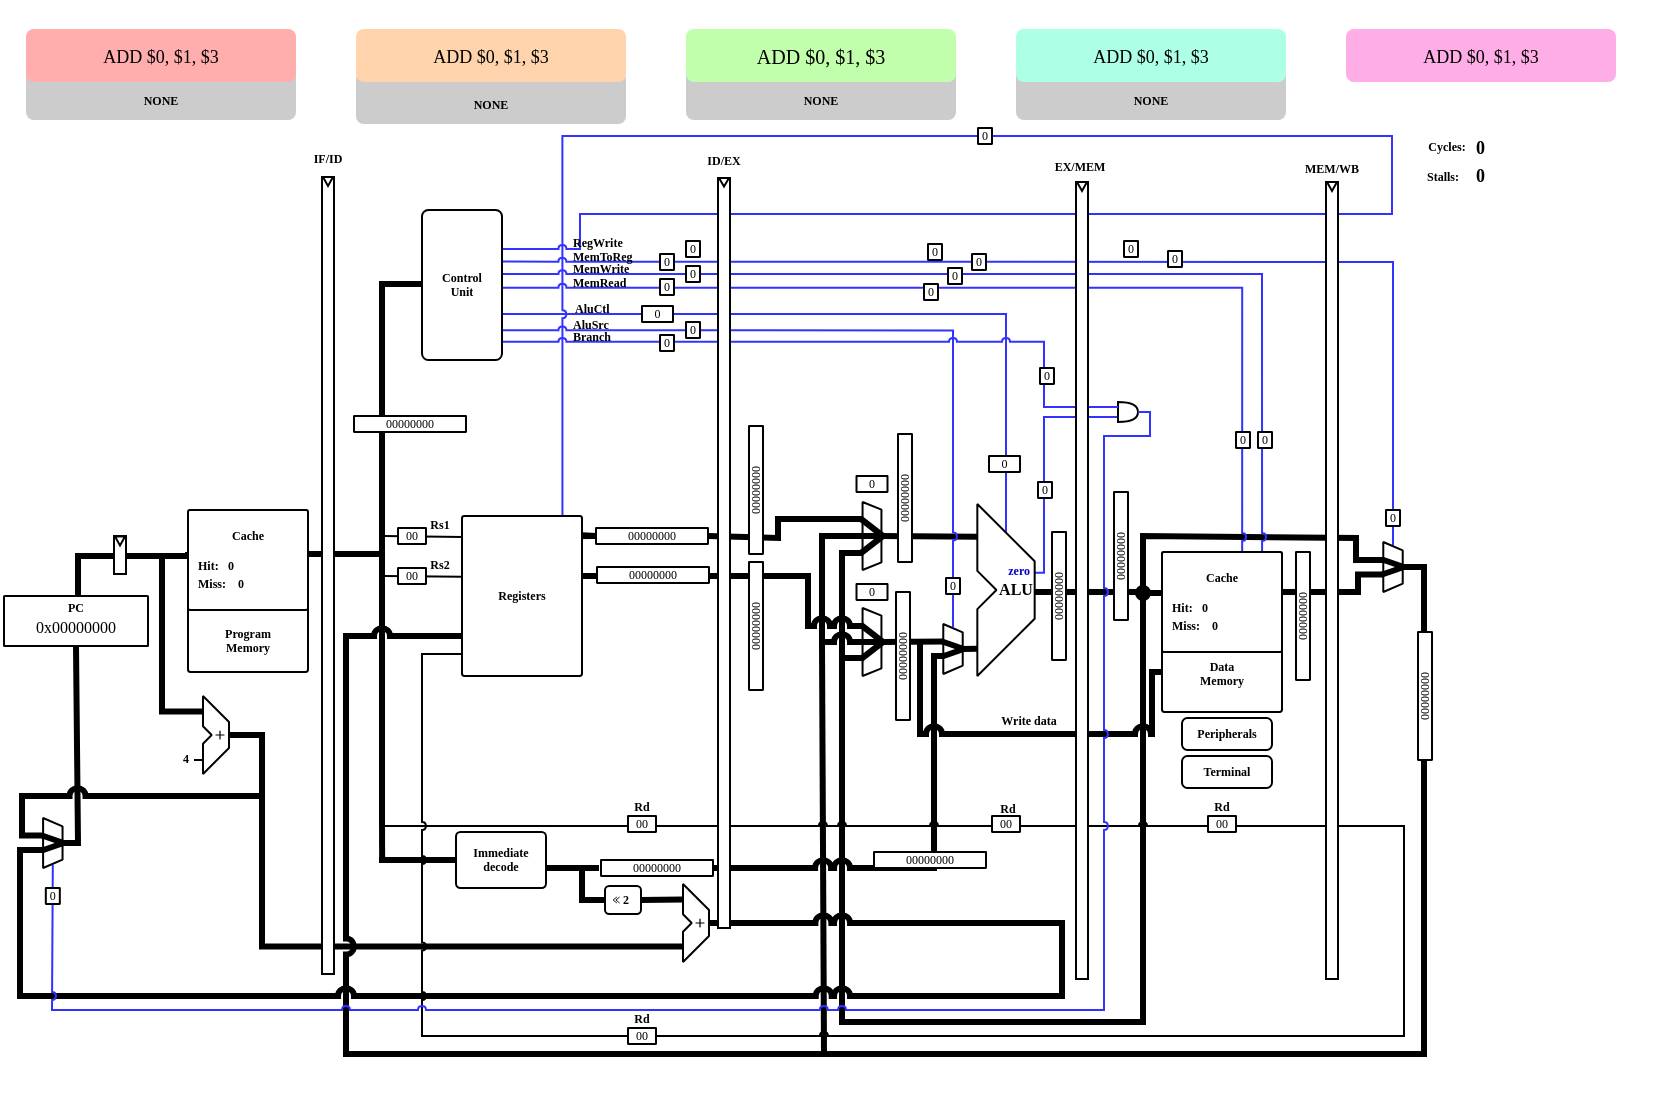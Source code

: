 <mxfile compressed="false" version="14.9.6" type="device">
  <diagram id="6v_UKsHeDzqBDUNiW_st" name="RISC-V">
    <mxGraphModel dx="437" dy="265" grid="0" gridSize="1" guides="1" tooltips="1" connect="1" arrows="1" fold="1" page="1" pageScale="1" pageWidth="700" pageHeight="540" background="#FFFFFF" math="0" shadow="0">
      <root>
        <mxCell id="0jYIva3T7vnUbckOAgtF-0" />
        <mxCell id="0jYIva3T7vnUbckOAgtF-1" style="" parent="0jYIva3T7vnUbckOAgtF-0" />
        <UserObject label="" tags="simple forwarding pipeline" id="Haz_8EwUBin59iLyk_8Q-227">
          <mxCell style="rounded=1;gradientColor=none;perimeterSpacing=0;arcSize=1;strokeColor=none;movable=1;resizable=1;rotatable=1;deletable=1;editable=1;connectable=1;" parent="0jYIva3T7vnUbckOAgtF-1" vertex="1">
            <mxGeometry y="7" width="836" height="540" as="geometry" />
          </mxCell>
        </UserObject>
        <mxCell id="Haz_8EwUBin59iLyk_8Q-26" value="CPU" parent="0jYIva3T7vnUbckOAgtF-0" />
        <UserObject label="NONE" tags="pipeline forwarding" component="multi-text-value" source="memory-exception" id="kbNWJ5ZPAqXhiAnqFs6d-6">
          <mxCell style="text;strokeColor=none;align=center;verticalAlign=middle;rounded=1;fontSize=6;fontFamily=sans-serif;spacing=3;fontStyle=1;labelPosition=center;verticalLabelPosition=middle;labelBackgroundColor=none;spacingBottom=0;fillColor=#CCCCCC;spacingTop=7;" parent="Haz_8EwUBin59iLyk_8Q-26" vertex="1">
            <mxGeometry x="508" y="34" width="135" height="26" as="geometry" />
          </mxCell>
        </UserObject>
        <UserObject label="NONE" tags="pipeline forwarding" component="multi-text-value" source="execute-exception" id="dQApTKY7MUPNvbngPjsP-8">
          <mxCell style="text;strokeColor=none;align=center;verticalAlign=middle;rounded=1;fontSize=6;fontFamily=sans-serif;spacing=3;fontStyle=1;labelPosition=center;verticalLabelPosition=middle;labelBackgroundColor=none;spacingBottom=0;fillColor=#CCCCCC;spacingTop=7;" vertex="1" parent="Haz_8EwUBin59iLyk_8Q-26">
            <mxGeometry x="343" y="34" width="135" height="26" as="geometry" />
          </mxCell>
        </UserObject>
        <UserObject label="NONE" tags="pipeline forwarding" component="multi-text-value" source="decode-exception" id="kbNWJ5ZPAqXhiAnqFs6d-3">
          <mxCell style="text;strokeColor=none;align=center;verticalAlign=middle;rounded=1;fontSize=6;fontFamily=sans-serif;spacing=3;fontStyle=1;labelPosition=center;verticalLabelPosition=middle;labelBackgroundColor=none;spacingBottom=0;fillColor=#CCCCCC;spacingTop=7;" parent="Haz_8EwUBin59iLyk_8Q-26" vertex="1">
            <mxGeometry x="178" y="36" width="135" height="26" as="geometry" />
          </mxCell>
        </UserObject>
        <UserObject label="NONE" tags="simple forwarding pipeline" component="multi-text-value" source="fetch-exception" id="uWEq7-W_z53UrtFael4O-88">
          <mxCell style="text;strokeColor=none;align=center;verticalAlign=middle;rounded=1;fontSize=6;fontFamily=sans-serif;spacing=3;fontStyle=1;labelPosition=center;verticalLabelPosition=middle;labelBackgroundColor=none;spacingBottom=0;fillColor=#CCCCCC;spacingTop=7;" parent="Haz_8EwUBin59iLyk_8Q-26" vertex="1">
            <mxGeometry x="13" y="34" width="135" height="26" as="geometry" />
          </mxCell>
        </UserObject>
        <UserObject label="" tags="simple pipeline" id="uWEq7-W_z53UrtFael4O-41">
          <mxCell style="rounded=0;sketch=0;jumpStyle=arc;jumpSize=4;orthogonalLoop=1;jettySize=auto;html=1;exitX=0;exitY=0.2;exitDx=0;exitDy=0;exitPerimeter=0;entryX=1;entryY=0.5;entryDx=0;entryDy=0;shadow=0;labelBackgroundColor=none;endArrow=none;endFill=0;strokeWidth=3;fontFamily=sans-serif;fontSize=6;" parent="Haz_8EwUBin59iLyk_8Q-26" edge="1" visible="0">
            <mxGeometry relative="1" as="geometry">
              <mxPoint x="487.667" y="269.2" as="sourcePoint" />
              <mxPoint x="353" y="267.5" as="targetPoint" />
            </mxGeometry>
          </mxCell>
        </UserObject>
        <UserObject label="" tags="simple pipeline" id="Haz_8EwUBin59iLyk_8Q-28">
          <mxCell style="edgeStyle=orthogonalEdgeStyle;rounded=0;orthogonalLoop=1;jettySize=auto;html=0;exitX=0;exitY=0.5;exitDx=0;exitDy=0;entryX=0.984;entryY=0.37;entryDx=0;entryDy=0;entryPerimeter=0;shadow=0;fontFamily=sans-serif;fontSize=6;strokeWidth=3;labelBackgroundColor=none;endFill=0;endArrow=none;sketch=0;jumpStyle=arc;jumpSize=4;startArrow=none;" parent="Haz_8EwUBin59iLyk_8Q-26" source="Haz_8EwUBin59iLyk_8Q-153" target="Haz_8EwUBin59iLyk_8Q-40" edge="1" visible="0">
            <mxGeometry relative="1" as="geometry">
              <Array as="points" />
            </mxGeometry>
          </mxCell>
        </UserObject>
        <UserObject label="" tags="simple pipeline forwarding" id="Haz_8EwUBin59iLyk_8Q-29">
          <mxCell style="rounded=0;sketch=0;jumpStyle=arc;jumpSize=4;orthogonalLoop=1;jettySize=auto;html=1;exitX=0;exitY=0.5;exitDx=0;exitDy=0;entryX=1.001;entryY=0.12;entryDx=0;entryDy=0;entryPerimeter=0;shadow=0;labelBackgroundColor=none;endArrow=none;endFill=0;strokeWidth=3;fontFamily=sans-serif;fontSize=6;startArrow=none;" parent="Haz_8EwUBin59iLyk_8Q-26" source="Haz_8EwUBin59iLyk_8Q-118" target="Haz_8EwUBin59iLyk_8Q-40" edge="1">
            <mxGeometry relative="1" as="geometry" />
          </mxCell>
        </UserObject>
        <UserObject label="" tags="simple pipeline forwarding" id="Haz_8EwUBin59iLyk_8Q-30">
          <mxCell style="edgeStyle=orthogonalEdgeStyle;rounded=0;sketch=0;jumpStyle=arc;jumpSize=4;orthogonalLoop=1;jettySize=auto;shadow=0;endArrow=none;endFill=0;strokeColor=#3333FF;strokeWidth=1;fontSize=6;fontFamily=sans-serif;verticalAlign=middle;align=center;labelPosition=center;verticalLabelPosition=middle;labelBackgroundColor=none;html=1;exitX=0.5;exitY=0.17;exitDx=0;exitDy=0;exitPerimeter=0;entryX=0.993;entryY=0.695;entryDx=0;entryDy=0;entryPerimeter=0;" parent="Haz_8EwUBin59iLyk_8Q-26" source="Haz_8EwUBin59iLyk_8Q-180" target="Haz_8EwUBin59iLyk_8Q-85" edge="1">
            <mxGeometry x="486" y="252" as="geometry">
              <mxPoint x="251" y="152" as="targetPoint" />
              <Array as="points">
                <mxPoint x="503" y="157" />
                <mxPoint x="251" y="157" />
              </Array>
              <mxPoint x="504" y="265" as="sourcePoint" />
            </mxGeometry>
          </mxCell>
        </UserObject>
        <object label="" tags="forwarding" id="Haz_8EwUBin59iLyk_8Q-31">
          <mxCell style="edgeStyle=orthogonalEdgeStyle;rounded=0;sketch=0;jumpStyle=arc;jumpSize=4;orthogonalLoop=1;jettySize=auto;exitX=0.5;exitY=1;exitDx=0;exitDy=0;shadow=0;labelBackgroundColor=none;endArrow=none;endFill=0;strokeWidth=3;fontFamily=sans-serif;fontSize=6;entryX=0.508;entryY=-0.192;entryDx=0;entryDy=0;entryPerimeter=0;" parent="Haz_8EwUBin59iLyk_8Q-26" source="Haz_8EwUBin59iLyk_8Q-148" target="Haz_8EwUBin59iLyk_8Q-150" edge="1">
            <mxGeometry relative="1" as="geometry">
              <mxPoint x="421.015" y="524" as="targetPoint" />
            </mxGeometry>
          </mxCell>
        </object>
        <object label="" tags="forwarding" id="Haz_8EwUBin59iLyk_8Q-32">
          <mxCell style="edgeStyle=orthogonalEdgeStyle;rounded=0;sketch=0;jumpStyle=arc;jumpSize=4;orthogonalLoop=1;jettySize=auto;html=1;entryX=0.5;entryY=1;entryDx=0;entryDy=0;shadow=0;labelBackgroundColor=none;endArrow=none;endFill=0;strokeWidth=3;fontFamily=sans-serif;fontSize=6;" parent="Haz_8EwUBin59iLyk_8Q-26" source="Haz_8EwUBin59iLyk_8Q-143" target="Haz_8EwUBin59iLyk_8Q-145" edge="1">
            <mxGeometry relative="1" as="geometry" />
          </mxCell>
        </object>
        <UserObject label="" tags="forwarding" id="Haz_8EwUBin59iLyk_8Q-33">
          <mxCell style="edgeStyle=orthogonalEdgeStyle;rounded=0;sketch=0;jumpStyle=sharp;orthogonalLoop=1;jettySize=auto;html=1;shadow=0;labelBackgroundColor=none;endArrow=none;endFill=0;strokeWidth=3;fontFamily=sans-serif;fontSize=6;entryX=0.5;entryY=1;entryDx=0;entryDy=0;" parent="Haz_8EwUBin59iLyk_8Q-26" source="Haz_8EwUBin59iLyk_8Q-150" target="Haz_8EwUBin59iLyk_8Q-56" edge="1">
            <mxGeometry relative="1" as="geometry">
              <mxPoint x="572" y="304" as="targetPoint" />
              <Array as="points">
                <mxPoint x="421" y="511" />
                <mxPoint x="572" y="511" />
              </Array>
            </mxGeometry>
          </mxCell>
        </UserObject>
        <UserObject label="" tags="simple pipeline forwarding" id="Haz_8EwUBin59iLyk_8Q-34">
          <mxCell style="edgeStyle=orthogonalEdgeStyle;rounded=0;sketch=0;jumpStyle=sharp;orthogonalLoop=1;jettySize=auto;shadow=0;endArrow=none;endFill=0;strokeColor=#000000;strokeWidth=3;fontSize=6;fontFamily=sans-serif;verticalAlign=middle;align=center;labelPosition=center;verticalLabelPosition=middle;labelBackgroundColor=none;html=1;entryX=0;entryY=0.35;entryDx=0;entryDy=0;entryPerimeter=0;" parent="Haz_8EwUBin59iLyk_8Q-26" source="Haz_8EwUBin59iLyk_8Q-56" target="Haz_8EwUBin59iLyk_8Q-112" edge="1">
            <mxGeometry relative="1" as="geometry">
              <mxPoint x="691" y="280" as="targetPoint" />
              <Array as="points">
                <mxPoint x="571" y="268" />
                <mxPoint x="633" y="268" />
                <mxPoint x="633" y="269" />
                <mxPoint x="678" y="269" />
                <mxPoint x="678" y="280" />
                <mxPoint x="692" y="280" />
              </Array>
            </mxGeometry>
          </mxCell>
        </UserObject>
        <UserObject label="" tags="forwarding" id="Haz_8EwUBin59iLyk_8Q-35">
          <mxCell style="rounded=0;sketch=0;jumpStyle=sharp;orthogonalLoop=1;jettySize=auto;html=1;exitX=1;exitY=0.5;exitDx=0;exitDy=0;exitPerimeter=0;entryX=0.008;entryY=0.19;entryDx=0;entryDy=0;entryPerimeter=0;shadow=0;labelBackgroundColor=none;endArrow=none;endFill=0;strokeWidth=3;fontFamily=sans-serif;fontSize=6;" parent="Haz_8EwUBin59iLyk_8Q-26" source="Haz_8EwUBin59iLyk_8Q-116" target="Haz_8EwUBin59iLyk_8Q-180" edge="1">
            <mxGeometry relative="1" as="geometry" />
          </mxCell>
        </UserObject>
        <UserObject label="" tags="simple pipeline forwarding" id="Haz_8EwUBin59iLyk_8Q-36">
          <mxCell style="group;rounded=0;container=0;fontFamily=sans-serif;fontSize=6;verticalAlign=middle;align=center;labelPosition=center;verticalLabelPosition=middle;labelBackgroundColor=none;html=1;" parent="Haz_8EwUBin59iLyk_8Q-26" vertex="1" connectable="0">
            <mxGeometry x="1" width="720" height="540" as="geometry" />
          </mxCell>
        </UserObject>
        <UserObject label="" tags="simple pipeline forwarding" id="Haz_8EwUBin59iLyk_8Q-37">
          <mxCell style="edgeStyle=orthogonalEdgeStyle;jumpStyle=arc;jumpSize=4;orthogonalLoop=1;jettySize=auto;entryX=0;entryY=0.25;entryDx=0;entryDy=0;endArrow=none;endFill=0;fontSize=6;strokeWidth=3;sketch=0;shadow=0;rounded=0;fontFamily=sans-serif;verticalAlign=middle;align=center;labelPosition=center;verticalLabelPosition=middle;labelBackgroundColor=none;html=1;" parent="Haz_8EwUBin59iLyk_8Q-26" source="Haz_8EwUBin59iLyk_8Q-39" target="Haz_8EwUBin59iLyk_8Q-208" edge="1">
            <mxGeometry relative="1" as="geometry">
              <Array as="points">
                <mxPoint x="39" y="278" />
              </Array>
              <mxPoint x="39" y="298" as="sourcePoint" />
            </mxGeometry>
          </mxCell>
        </UserObject>
        <UserObject label="" tags="simple pipeline forwarding" id="Haz_8EwUBin59iLyk_8Q-38">
          <mxCell style="edgeStyle=orthogonalEdgeStyle;rounded=0;sketch=0;jumpStyle=arc;jumpSize=4;orthogonalLoop=1;jettySize=auto;entryX=0;entryY=0.2;entryDx=0;entryDy=0;entryPerimeter=0;shadow=0;endArrow=none;endFill=0;strokeColor=#000000;strokeWidth=3;fontSize=6;fontFamily=sans-serif;verticalAlign=middle;align=center;labelPosition=center;verticalLabelPosition=middle;labelBackgroundColor=none;html=1;" parent="Haz_8EwUBin59iLyk_8Q-26" source="Haz_8EwUBin59iLyk_8Q-39" target="Haz_8EwUBin59iLyk_8Q-219" edge="1">
            <mxGeometry relative="1" as="geometry">
              <Array as="points">
                <mxPoint x="39" y="278" />
                <mxPoint x="81" y="278" />
                <mxPoint x="81" y="356" />
              </Array>
              <mxPoint x="101.944" y="356" as="targetPoint" />
              <mxPoint x="39" y="298" as="sourcePoint" />
            </mxGeometry>
          </mxCell>
        </UserObject>
        <UserObject label="" tags="simple pipeline forwarding" id="Haz_8EwUBin59iLyk_8Q-41">
          <mxCell style="edgeStyle=orthogonalEdgeStyle;rounded=0;sketch=0;jumpStyle=sharp;orthogonalLoop=1;jettySize=auto;exitX=0;exitY=0.493;exitDx=0;exitDy=0;entryX=1;entryY=0.5;entryDx=0;entryDy=0;shadow=0;endArrow=none;endFill=0;strokeColor=#000000;strokeWidth=3;fontSize=6;fontFamily=sans-serif;verticalAlign=middle;align=center;labelPosition=center;verticalLabelPosition=middle;labelBackgroundColor=none;html=1;exitPerimeter=0;" parent="Haz_8EwUBin59iLyk_8Q-26" source="Haz_8EwUBin59iLyk_8Q-85" target="Haz_8EwUBin59iLyk_8Q-75" edge="1">
            <mxGeometry relative="1" as="geometry">
              <Array as="points" />
            </mxGeometry>
          </mxCell>
        </UserObject>
        <UserObject label="" tags="pipeline forwarding" id="Haz_8EwUBin59iLyk_8Q-42">
          <mxCell style="edgeStyle=orthogonalEdgeStyle;rounded=0;sketch=0;jumpStyle=arc;jumpSize=4;orthogonalLoop=1;jettySize=auto;shadow=0;endArrow=none;endFill=0;strokeWidth=1;fontSize=6;strokeColor=#3333FF;entryX=0.837;entryY=0.004;entryDx=0;entryDy=0;entryPerimeter=0;fontFamily=sans-serif;verticalAlign=middle;align=center;labelPosition=center;verticalLabelPosition=middle;labelBackgroundColor=none;html=1;exitX=1;exitY=0.5;exitDx=0;exitDy=0;" parent="Haz_8EwUBin59iLyk_8Q-26" source="HRoSpS79B9qHWH9jaoA8-5" target="Haz_8EwUBin59iLyk_8Q-40" edge="1">
            <mxGeometry relative="1" as="geometry">
              <mxPoint x="281" y="232" as="targetPoint" />
              <Array as="points">
                <mxPoint x="290" y="107" />
                <mxPoint x="696" y="107" />
                <mxPoint x="696" y="68" />
                <mxPoint x="281" y="68" />
              </Array>
              <mxPoint x="291" y="107" as="sourcePoint" />
            </mxGeometry>
          </mxCell>
        </UserObject>
        <UserObject label="" tags="simple pipeline forwarding" id="Haz_8EwUBin59iLyk_8Q-44">
          <mxCell style="edgeStyle=orthogonalEdgeStyle;rounded=0;sketch=0;jumpStyle=sharp;orthogonalLoop=1;jettySize=auto;entryX=0;entryY=0.5;entryDx=0;entryDy=0;shadow=0;endArrow=none;endFill=0;strokeColor=#000000;strokeWidth=3;fontSize=6;fontFamily=sans-serif;verticalAlign=middle;align=center;labelPosition=center;verticalLabelPosition=middle;labelBackgroundColor=none;html=1;exitX=1;exitY=0.5;exitDx=0;exitDy=0;" parent="Haz_8EwUBin59iLyk_8Q-26" target="Haz_8EwUBin59iLyk_8Q-59" edge="1">
            <mxGeometry relative="1" as="geometry">
              <Array as="points" />
              <mxPoint x="273" y="434" as="sourcePoint" />
            </mxGeometry>
          </mxCell>
        </UserObject>
        <UserObject label="Immediate&#xa;decode" tags="simple pipeline forwarding" id="Haz_8EwUBin59iLyk_8Q-45">
          <mxCell style="rounded=1;gradientColor=none;arcSize=8;fontSize=6;fontFamily=sans-serif;fontStyle=1;verticalAlign=middle;align=center;labelPosition=center;verticalLabelPosition=middle;labelBackgroundColor=none;" parent="Haz_8EwUBin59iLyk_8Q-26" vertex="1">
            <mxGeometry x="228" y="416" width="45" height="28" as="geometry" />
          </mxCell>
        </UserObject>
        <UserObject label="" tags="simple pipeline forwarding" id="Haz_8EwUBin59iLyk_8Q-46">
          <mxCell style="edgeStyle=orthogonalEdgeStyle;rounded=0;sketch=0;jumpStyle=sharp;orthogonalLoop=1;jettySize=auto;exitX=1;exitY=0.25;exitDx=0;exitDy=0;entryX=0;entryY=0.65;entryDx=0;entryDy=0;entryPerimeter=0;shadow=0;endArrow=none;endFill=0;strokeColor=#000000;strokeWidth=3;fontSize=6;fontFamily=sans-serif;verticalAlign=middle;align=center;labelPosition=center;verticalLabelPosition=middle;labelBackgroundColor=none;html=1;" parent="Haz_8EwUBin59iLyk_8Q-26" source="Haz_8EwUBin59iLyk_8Q-211" target="Haz_8EwUBin59iLyk_8Q-112" edge="1">
            <mxGeometry relative="1" as="geometry">
              <Array as="points">
                <mxPoint x="679" y="296" />
                <mxPoint x="679" y="287" />
              </Array>
              <mxPoint x="690.096" y="288.06" as="targetPoint" />
            </mxGeometry>
          </mxCell>
        </UserObject>
        <UserObject label="" tags="simple pipeline forwarding" id="Haz_8EwUBin59iLyk_8Q-47">
          <mxCell style="edgeStyle=orthogonalEdgeStyle;rounded=0;sketch=0;jumpStyle=arc;jumpSize=4;orthogonalLoop=1;jettySize=auto;exitX=0.668;exitY=0.003;exitDx=0;exitDy=0;entryX=1.001;entryY=0.518;entryDx=0;entryDy=0;entryPerimeter=0;shadow=0;endArrow=none;endFill=0;strokeColor=#3333FF;strokeWidth=1;fontSize=6;exitPerimeter=0;fontFamily=sans-serif;verticalAlign=middle;align=center;labelPosition=center;verticalLabelPosition=middle;labelBackgroundColor=none;html=1;" parent="Haz_8EwUBin59iLyk_8Q-26" source="Haz_8EwUBin59iLyk_8Q-211" target="Haz_8EwUBin59iLyk_8Q-85" edge="1">
            <mxGeometry relative="1" as="geometry" />
          </mxCell>
        </UserObject>
        <UserObject label="" tags="simple pipeline forwarding" id="Haz_8EwUBin59iLyk_8Q-48">
          <mxCell style="edgeStyle=orthogonalEdgeStyle;rounded=0;sketch=0;jumpStyle=arc;jumpSize=4;orthogonalLoop=1;jettySize=auto;exitX=0.834;exitY=0.001;exitDx=0;exitDy=0;entryX=1.001;entryY=0.427;entryDx=0;entryDy=0;entryPerimeter=0;shadow=0;endArrow=none;endFill=0;strokeColor=#3333FF;strokeWidth=1;fontSize=6;exitPerimeter=0;fontFamily=sans-serif;verticalAlign=middle;align=center;labelPosition=center;verticalLabelPosition=middle;labelBackgroundColor=none;html=1;" parent="Haz_8EwUBin59iLyk_8Q-26" source="Haz_8EwUBin59iLyk_8Q-211" target="Haz_8EwUBin59iLyk_8Q-85" edge="1">
            <mxGeometry relative="1" as="geometry" />
          </mxCell>
        </UserObject>
        <UserObject label="" tags="simple pipeline forwarding" id="Haz_8EwUBin59iLyk_8Q-49">
          <mxCell style="edgeStyle=orthogonalEdgeStyle;rounded=0;sketch=0;jumpStyle=arc;jumpSize=4;orthogonalLoop=1;jettySize=auto;exitX=0.5;exitY=0.065;exitDx=0;exitDy=0;entryX=1.002;entryY=0.344;entryDx=0;entryDy=0;entryPerimeter=0;shadow=0;endArrow=none;endFill=0;strokeColor=#3333FF;strokeWidth=1;fontSize=6;fontFamily=sans-serif;verticalAlign=middle;align=center;labelPosition=center;verticalLabelPosition=middle;labelBackgroundColor=none;html=1;exitPerimeter=0;" parent="Haz_8EwUBin59iLyk_8Q-26" source="Haz_8EwUBin59iLyk_8Q-112" target="Haz_8EwUBin59iLyk_8Q-85" edge="1">
            <mxGeometry relative="1" as="geometry">
              <Array as="points">
                <mxPoint x="697" y="131" />
                <mxPoint x="471" y="131" />
              </Array>
              <mxPoint x="695.137" y="273.287" as="sourcePoint" />
            </mxGeometry>
          </mxCell>
        </UserObject>
        <UserObject label="" tags="simple pipeline forwarding" id="Haz_8EwUBin59iLyk_8Q-51">
          <mxCell style="edgeStyle=orthogonalEdgeStyle;rounded=0;sketch=0;jumpStyle=sharp;orthogonalLoop=1;jettySize=auto;shadow=0;endArrow=none;endFill=0;strokeColor=#000000;strokeWidth=3;fontSize=6;fontFamily=sans-serif;verticalAlign=middle;align=center;labelPosition=center;verticalLabelPosition=middle;labelBackgroundColor=none;html=1;" parent="Haz_8EwUBin59iLyk_8Q-26" target="Haz_8EwUBin59iLyk_8Q-56" edge="1">
            <mxGeometry relative="1" as="geometry">
              <mxPoint x="516" y="296" as="sourcePoint" />
            </mxGeometry>
          </mxCell>
        </UserObject>
        <UserObject label="" tags="simple pipeline forwarding" id="Haz_8EwUBin59iLyk_8Q-52">
          <mxCell style="edgeStyle=orthogonalEdgeStyle;rounded=0;sketch=0;jumpStyle=sharp;orthogonalLoop=1;jettySize=auto;entryX=0;entryY=0.75;entryDx=0;entryDy=0;entryPerimeter=0;shadow=0;endArrow=none;endFill=0;strokeColor=#3333FF;strokeWidth=1;fontFamily=sans-serif;fontSize=6;verticalAlign=middle;align=center;labelPosition=center;verticalLabelPosition=middle;labelBackgroundColor=none;html=1;exitX=1;exitY=0.4;exitDx=0;exitDy=0;exitPerimeter=0;" parent="Haz_8EwUBin59iLyk_8Q-26" source="Haz_8EwUBin59iLyk_8Q-180" target="Haz_8EwUBin59iLyk_8Q-84" edge="1">
            <mxGeometry relative="1" as="geometry">
              <Array as="points">
                <mxPoint x="522" y="286" />
                <mxPoint x="522" y="208" />
              </Array>
              <mxPoint x="516" y="284" as="sourcePoint" />
            </mxGeometry>
          </mxCell>
        </UserObject>
        <UserObject label="" tags="simple pipeline forwarding" id="Haz_8EwUBin59iLyk_8Q-53">
          <mxCell style="edgeStyle=orthogonalEdgeStyle;rounded=0;sketch=0;jumpStyle=sharp;orthogonalLoop=1;jettySize=auto;exitX=0.5;exitY=0;exitDx=0;exitDy=0;entryX=0.5;entryY=1;entryDx=0;entryDy=0;shadow=0;endArrow=none;endFill=0;strokeColor=#000000;strokeWidth=3;fontSize=6;fontFamily=sans-serif;verticalAlign=middle;align=center;labelPosition=center;verticalLabelPosition=middle;labelBackgroundColor=none;html=1;" parent="Haz_8EwUBin59iLyk_8Q-26" target="Haz_8EwUBin59iLyk_8Q-39" edge="1">
            <mxGeometry relative="1" as="geometry">
              <Array as="points">
                <mxPoint x="39" y="421" />
              </Array>
              <mxPoint x="31.0" y="421.46" as="sourcePoint" />
              <mxPoint x="39" y="323" as="targetPoint" />
            </mxGeometry>
          </mxCell>
        </UserObject>
        <UserObject label="" tags="simple pipeline forwarding" id="Haz_8EwUBin59iLyk_8Q-55">
          <mxCell style="edgeStyle=orthogonalEdgeStyle;rounded=0;sketch=0;jumpStyle=sharp;orthogonalLoop=1;jettySize=auto;exitX=1;exitY=0.5;exitDx=0;exitDy=0;entryX=0;entryY=0.25;entryDx=0;entryDy=0;shadow=0;endArrow=none;endFill=0;strokeColor=#000000;strokeWidth=3;fontSize=6;fontFamily=sans-serif;verticalAlign=middle;align=center;labelPosition=center;verticalLabelPosition=middle;labelBackgroundColor=none;html=1;" parent="Haz_8EwUBin59iLyk_8Q-26" source="Haz_8EwUBin59iLyk_8Q-56" target="Haz_8EwUBin59iLyk_8Q-211" edge="1">
            <mxGeometry relative="1" as="geometry" />
          </mxCell>
        </UserObject>
        <UserObject label="" tags="simple pipeline forwarding" id="Haz_8EwUBin59iLyk_8Q-56">
          <mxCell style="ellipse;whiteSpace=wrap;aspect=fixed;rounded=1;fontSize=6;align=center;fillColor=#000000;fontFamily=sans-serif;verticalAlign=middle;labelPosition=center;verticalLabelPosition=middle;labelBackgroundColor=none;html=1;" parent="Haz_8EwUBin59iLyk_8Q-26" vertex="1">
            <mxGeometry x="568" y="293" width="7" height="7" as="geometry" />
          </mxCell>
        </UserObject>
        <UserObject label="" tags="simple pipeline forwarding" id="Haz_8EwUBin59iLyk_8Q-57">
          <mxCell style="edgeStyle=orthogonalEdgeStyle;rounded=0;sketch=0;jumpStyle=sharp;orthogonalLoop=1;jettySize=auto;shadow=0;endArrow=none;endFill=0;strokeColor=#000000;strokeWidth=3;fontSize=6;exitX=0.5;exitY=1;exitDx=0;exitDy=0;fontFamily=sans-serif;verticalAlign=middle;align=center;labelPosition=center;verticalLabelPosition=middle;labelBackgroundColor=none;html=1;entryX=0;entryY=0.5;entryDx=0;entryDy=0;" parent="Haz_8EwUBin59iLyk_8Q-26" source="Haz_8EwUBin59iLyk_8Q-59" target="Haz_8EwUBin59iLyk_8Q-87" edge="1">
            <mxGeometry relative="1" as="geometry">
              <Array as="points">
                <mxPoint x="291" y="450" />
              </Array>
              <mxPoint x="297" y="450" as="targetPoint" />
            </mxGeometry>
          </mxCell>
        </UserObject>
        <UserObject label="" tags="simple pipeline forwarding" id="Haz_8EwUBin59iLyk_8Q-58">
          <mxCell style="edgeStyle=orthogonalEdgeStyle;rounded=0;sketch=0;jumpStyle=arc;jumpSize=4;orthogonalLoop=1;jettySize=auto;entryX=0;entryY=0.65;entryDx=0;entryDy=0;shadow=0;endArrow=none;endFill=0;strokeColor=#000000;strokeWidth=3;fontSize=6;entryPerimeter=0;fontFamily=sans-serif;verticalAlign=middle;align=center;labelPosition=center;verticalLabelPosition=middle;labelBackgroundColor=none;html=1;exitX=1;exitY=0.5;exitDx=0;exitDy=0;startArrow=none;startSize=6;jumpSize=4;" parent="Haz_8EwUBin59iLyk_8Q-26" source="uWEq7-W_z53UrtFael4O-38" target="Haz_8EwUBin59iLyk_8Q-113" edge="1">
            <mxGeometry relative="1" as="geometry">
              <Array as="points">
                <mxPoint x="467" y="434" />
                <mxPoint x="467" y="328" />
                <mxPoint x="472" y="328" />
              </Array>
              <mxPoint x="356.5" y="432" as="sourcePoint" />
              <mxPoint x="471.639" y="329.25" as="targetPoint" />
            </mxGeometry>
          </mxCell>
        </UserObject>
        <UserObject label="" tags="simple pipeline forwarding" id="Haz_8EwUBin59iLyk_8Q-59">
          <mxCell style="rounded=0;whiteSpace=wrap;fillColor=#000000;fontSize=6;align=center;fontFamily=sans-serif;verticalAlign=middle;labelPosition=center;verticalLabelPosition=middle;labelBackgroundColor=none;html=1;" parent="Haz_8EwUBin59iLyk_8Q-26" vertex="1">
            <mxGeometry x="290" y="433" width="2" height="2" as="geometry" />
          </mxCell>
        </UserObject>
        <UserObject label="" tags="simple pipeline forwarding" id="Haz_8EwUBin59iLyk_8Q-61">
          <mxCell style="rounded=0;whiteSpace=wrap;fillColor=#000000;fontSize=6;align=center;fontFamily=sans-serif;verticalAlign=middle;labelPosition=center;verticalLabelPosition=middle;labelBackgroundColor=none;html=1;" parent="Haz_8EwUBin59iLyk_8Q-26" vertex="1">
            <mxGeometry x="190" y="407" width="2" height="2" as="geometry" />
          </mxCell>
        </UserObject>
        <UserObject label="" tags="simple pipeline forwarding" id="Haz_8EwUBin59iLyk_8Q-62">
          <mxCell style="edgeStyle=orthogonalEdgeStyle;rounded=0;sketch=0;jumpStyle=arc;jumpSize=4;orthogonalLoop=1;jettySize=auto;entryX=0;entryY=0.5;entryDx=0;entryDy=0;shadow=0;endArrow=none;endFill=0;strokeColor=#000000;strokeWidth=3;fontSize=6;fontFamily=sans-serif;verticalAlign=middle;align=center;labelPosition=center;verticalLabelPosition=middle;labelBackgroundColor=none;html=1;exitX=1;exitY=0.5;exitDx=0;exitDy=0;" parent="Haz_8EwUBin59iLyk_8Q-26" source="Haz_8EwUBin59iLyk_8Q-64" target="Haz_8EwUBin59iLyk_8Q-45" edge="1">
            <mxGeometry relative="1" as="geometry">
              <mxPoint x="197" y="430" as="sourcePoint" />
              <Array as="points">
                <mxPoint x="210" y="430" />
                <mxPoint x="210" y="430" />
              </Array>
            </mxGeometry>
          </mxCell>
        </UserObject>
        <UserObject label="" tags="simple pipeline forwarding" id="Haz_8EwUBin59iLyk_8Q-63">
          <mxCell style="edgeStyle=orthogonalEdgeStyle;rounded=0;sketch=0;jumpStyle=sharp;orthogonalLoop=1;jettySize=auto;entryX=0.5;entryY=1;entryDx=0;entryDy=0;shadow=0;endArrow=none;endFill=0;strokeColor=#000000;strokeWidth=3;fontSize=6;fontFamily=sans-serif;verticalAlign=middle;align=center;labelPosition=center;verticalLabelPosition=middle;labelBackgroundColor=none;html=1;exitX=0.538;exitY=0.516;exitDx=0;exitDy=0;exitPerimeter=0;" parent="Haz_8EwUBin59iLyk_8Q-26" source="Haz_8EwUBin59iLyk_8Q-64" target="Haz_8EwUBin59iLyk_8Q-61" edge="1">
            <mxGeometry relative="1" as="geometry" />
          </mxCell>
        </UserObject>
        <UserObject label="" tags="simple pipeline forwarding" id="Haz_8EwUBin59iLyk_8Q-64">
          <mxCell style="rounded=0;whiteSpace=wrap;fillColor=#000000;fontSize=6;align=center;fontFamily=sans-serif;verticalAlign=middle;labelPosition=center;verticalLabelPosition=middle;labelBackgroundColor=none;html=1;" parent="Haz_8EwUBin59iLyk_8Q-26" vertex="1">
            <mxGeometry x="190" y="429" width="2" height="2" as="geometry" />
          </mxCell>
        </UserObject>
        <UserObject label="" tags="simple pipeline forwarding" id="Haz_8EwUBin59iLyk_8Q-65">
          <mxCell style="edgeStyle=orthogonalEdgeStyle;rounded=0;sketch=0;jumpStyle=sharp;orthogonalLoop=1;jettySize=auto;entryX=0.5;entryY=0;entryDx=0;entryDy=0;shadow=0;endArrow=none;endFill=0;strokeColor=#000000;strokeWidth=3;fontSize=6;fontFamily=sans-serif;verticalAlign=middle;align=center;labelPosition=center;verticalLabelPosition=middle;labelBackgroundColor=none;html=1;" parent="Haz_8EwUBin59iLyk_8Q-26" source="Haz_8EwUBin59iLyk_8Q-67" target="Haz_8EwUBin59iLyk_8Q-61" edge="1">
            <mxGeometry relative="1" as="geometry" />
          </mxCell>
        </UserObject>
        <UserObject label="" tags="simple pipeline forwarding" id="Haz_8EwUBin59iLyk_8Q-66">
          <mxCell style="edgeStyle=orthogonalEdgeStyle;rounded=0;sketch=0;jumpStyle=sharp;orthogonalLoop=1;jettySize=auto;entryX=-0.001;entryY=0.379;entryDx=0;entryDy=0;entryPerimeter=0;shadow=0;endArrow=none;endFill=0;strokeColor=#000000;strokeWidth=1;fontSize=6;fontFamily=sans-serif;verticalAlign=middle;align=center;labelPosition=center;verticalLabelPosition=middle;labelBackgroundColor=none;html=1;" parent="Haz_8EwUBin59iLyk_8Q-26" source="Haz_8EwUBin59iLyk_8Q-67" target="Haz_8EwUBin59iLyk_8Q-40" edge="1">
            <mxGeometry relative="1" as="geometry" />
          </mxCell>
        </UserObject>
        <UserObject label="" tags="simple pipeline forwarding" id="Haz_8EwUBin59iLyk_8Q-67">
          <mxCell style="rounded=0;whiteSpace=wrap;fillColor=#000000;fontSize=6;align=center;fontFamily=sans-serif;verticalAlign=middle;labelPosition=center;verticalLabelPosition=middle;labelBackgroundColor=none;html=1;" parent="Haz_8EwUBin59iLyk_8Q-26" vertex="1">
            <mxGeometry x="190" y="287" width="2" height="2" as="geometry" />
          </mxCell>
        </UserObject>
        <UserObject label="" tags="simple pipeline forwarding" id="Haz_8EwUBin59iLyk_8Q-68">
          <mxCell style="edgeStyle=orthogonalEdgeStyle;rounded=0;sketch=0;jumpStyle=sharp;orthogonalLoop=1;jettySize=auto;exitX=0.5;exitY=0;exitDx=0;exitDy=0;entryX=0.497;entryY=1.045;entryDx=0;entryDy=0;entryPerimeter=0;shadow=0;endArrow=none;endFill=0;strokeColor=#000000;strokeWidth=3;fontSize=6;fontFamily=sans-serif;verticalAlign=middle;align=center;labelPosition=center;verticalLabelPosition=middle;labelBackgroundColor=none;html=1;" parent="Haz_8EwUBin59iLyk_8Q-26" source="Haz_8EwUBin59iLyk_8Q-71" target="Haz_8EwUBin59iLyk_8Q-74" edge="1">
            <mxGeometry relative="1" as="geometry" />
          </mxCell>
        </UserObject>
        <UserObject label="" tags="simple pipeline forwarding" id="Haz_8EwUBin59iLyk_8Q-69">
          <mxCell style="edgeStyle=orthogonalEdgeStyle;rounded=0;sketch=0;jumpStyle=sharp;orthogonalLoop=1;jettySize=auto;exitX=0.5;exitY=1;exitDx=0;exitDy=0;entryX=0.5;entryY=0;entryDx=0;entryDy=0;shadow=0;endArrow=none;endFill=0;strokeColor=#000000;strokeWidth=3;fontSize=6;fontFamily=sans-serif;verticalAlign=middle;align=center;labelPosition=center;verticalLabelPosition=middle;labelBackgroundColor=none;html=1;" parent="Haz_8EwUBin59iLyk_8Q-26" source="Haz_8EwUBin59iLyk_8Q-71" target="Haz_8EwUBin59iLyk_8Q-67" edge="1">
            <mxGeometry relative="1" as="geometry">
              <mxPoint x="185" y="279" as="sourcePoint" />
              <mxPoint x="185" y="287" as="targetPoint" />
            </mxGeometry>
          </mxCell>
        </UserObject>
        <UserObject label="" tags="simple pipeline forwarding" id="Haz_8EwUBin59iLyk_8Q-70">
          <mxCell style="edgeStyle=orthogonalEdgeStyle;rounded=0;sketch=0;jumpStyle=sharp;orthogonalLoop=1;jettySize=auto;exitX=0;exitY=0.5;exitDx=0;exitDy=0;entryX=1.001;entryY=0.245;entryDx=0;entryDy=0;entryPerimeter=0;shadow=0;endArrow=none;endFill=0;strokeColor=#000000;strokeWidth=3;fontSize=6;fontFamily=sans-serif;verticalAlign=middle;align=center;labelPosition=center;verticalLabelPosition=middle;labelBackgroundColor=none;html=1;" parent="Haz_8EwUBin59iLyk_8Q-26" source="Haz_8EwUBin59iLyk_8Q-71" target="Haz_8EwUBin59iLyk_8Q-208" edge="1">
            <mxGeometry relative="1" as="geometry" />
          </mxCell>
        </UserObject>
        <UserObject label="" tags="simple pipeline forwarding" id="Haz_8EwUBin59iLyk_8Q-71">
          <mxCell style="rounded=0;whiteSpace=wrap;fillColor=#000000;fontSize=6;align=center;fontFamily=sans-serif;verticalAlign=middle;labelPosition=center;verticalLabelPosition=middle;labelBackgroundColor=none;html=1;" parent="Haz_8EwUBin59iLyk_8Q-26" vertex="1">
            <mxGeometry x="190" y="276" width="2" height="2" as="geometry" />
          </mxCell>
        </UserObject>
        <UserObject label="" tags="simple pipeline forwarding" id="Haz_8EwUBin59iLyk_8Q-72">
          <mxCell style="edgeStyle=orthogonalEdgeStyle;rounded=0;sketch=0;jumpStyle=sharp;orthogonalLoop=1;jettySize=auto;entryX=0.003;entryY=0.131;entryDx=0;entryDy=0;entryPerimeter=0;shadow=0;endArrow=none;endFill=0;strokeColor=#000000;strokeWidth=1;fontSize=6;fontFamily=sans-serif;verticalAlign=middle;align=center;labelPosition=center;verticalLabelPosition=middle;labelBackgroundColor=none;html=1;" parent="Haz_8EwUBin59iLyk_8Q-26" source="Haz_8EwUBin59iLyk_8Q-74" target="Haz_8EwUBin59iLyk_8Q-40" edge="1">
            <mxGeometry relative="1" as="geometry" />
          </mxCell>
        </UserObject>
        <UserObject label="" tags="simple pipeline forwarding" id="Haz_8EwUBin59iLyk_8Q-73">
          <mxCell style="edgeStyle=orthogonalEdgeStyle;rounded=0;sketch=0;jumpStyle=sharp;orthogonalLoop=1;jettySize=auto;entryX=0.5;entryY=1;entryDx=0;entryDy=0;shadow=0;endArrow=none;endFill=0;strokeColor=#000000;strokeWidth=3;fontSize=6;fontFamily=sans-serif;verticalAlign=middle;align=center;labelPosition=center;verticalLabelPosition=middle;labelBackgroundColor=none;html=1;startArrow=none;exitX=0.25;exitY=0;exitDx=0;exitDy=0;" parent="Haz_8EwUBin59iLyk_8Q-26" source="uWEq7-W_z53UrtFael4O-42" target="Haz_8EwUBin59iLyk_8Q-75" edge="1">
            <mxGeometry relative="1" as="geometry" />
          </mxCell>
        </UserObject>
        <UserObject label="" tags="simple pipeline forwarding" id="Haz_8EwUBin59iLyk_8Q-74">
          <mxCell style="rounded=0;whiteSpace=wrap;fillColor=#000000;fontSize=6;align=center;fontFamily=sans-serif;verticalAlign=middle;labelPosition=center;verticalLabelPosition=middle;labelBackgroundColor=none;html=1;" parent="Haz_8EwUBin59iLyk_8Q-26" vertex="1">
            <mxGeometry x="190" y="267" width="2" height="2" as="geometry" />
          </mxCell>
        </UserObject>
        <UserObject label="" tags="simple pipeline forwarding" id="Haz_8EwUBin59iLyk_8Q-75">
          <mxCell style="rounded=0;whiteSpace=wrap;fillColor=#000000;fontSize=6;align=center;fontFamily=sans-serif;verticalAlign=middle;labelPosition=center;verticalLabelPosition=middle;labelBackgroundColor=none;html=1;" parent="Haz_8EwUBin59iLyk_8Q-26" vertex="1">
            <mxGeometry x="190" y="141" width="2" height="2" as="geometry" />
          </mxCell>
        </UserObject>
        <UserObject label="" tags="simple pipeline forwarding" id="Haz_8EwUBin59iLyk_8Q-76">
          <mxCell style="edgeStyle=orthogonalEdgeStyle;rounded=0;sketch=0;jumpStyle=sharp;orthogonalLoop=1;jettySize=auto;exitX=0.5;exitY=0;exitDx=0;exitDy=0;entryX=1;entryY=0.5;entryDx=0;entryDy=0;entryPerimeter=0;shadow=0;endArrow=none;endFill=0;strokeColor=#000000;strokeWidth=3;fontSize=6;fontFamily=sans-serif;verticalAlign=middle;align=center;labelPosition=center;verticalLabelPosition=middle;labelBackgroundColor=none;html=1;" parent="Haz_8EwUBin59iLyk_8Q-26" source="Haz_8EwUBin59iLyk_8Q-79" target="Haz_8EwUBin59iLyk_8Q-219" edge="1">
            <mxGeometry relative="1" as="geometry">
              <Array as="points">
                <mxPoint x="131" y="368" />
              </Array>
              <mxPoint x="113.056" y="368" as="targetPoint" />
            </mxGeometry>
          </mxCell>
        </UserObject>
        <UserObject label="" tags="simple pipeline forwarding" id="Haz_8EwUBin59iLyk_8Q-77">
          <mxCell style="edgeStyle=orthogonalEdgeStyle;rounded=0;sketch=0;jumpStyle=arc;jumpSize=4;orthogonalLoop=1;jettySize=auto;entryX=0;entryY=0.35;entryDx=0;entryDy=0;entryPerimeter=0;shadow=0;endArrow=none;endFill=0;strokeColor=#000000;strokeWidth=3;fontSize=6;fontFamily=sans-serif;verticalAlign=middle;align=center;labelPosition=center;verticalLabelPosition=middle;labelBackgroundColor=none;html=1;" parent="Haz_8EwUBin59iLyk_8Q-26" source="Haz_8EwUBin59iLyk_8Q-79" target="dQApTKY7MUPNvbngPjsP-5" edge="1">
            <mxGeometry relative="1" as="geometry">
              <Array as="points">
                <mxPoint x="11" y="398" />
                <mxPoint x="11" y="418" />
              </Array>
              <mxPoint x="21.884" y="417.322" as="targetPoint" />
            </mxGeometry>
          </mxCell>
        </UserObject>
        <UserObject label="" tags="simple pipeline forwarding" id="Haz_8EwUBin59iLyk_8Q-78">
          <mxCell style="edgeStyle=orthogonalEdgeStyle;rounded=0;sketch=0;jumpStyle=arc;jumpSize=4;orthogonalLoop=1;jettySize=auto;html=1;exitX=0.5;exitY=1;exitDx=0;exitDy=0;shadow=0;labelBackgroundColor=none;endArrow=none;endFill=0;strokeWidth=3;fontFamily=sans-serif;fontSize=6;entryX=0;entryY=0.8;entryDx=0;entryDy=0;entryPerimeter=0;" parent="Haz_8EwUBin59iLyk_8Q-26" source="Haz_8EwUBin59iLyk_8Q-79" target="Haz_8EwUBin59iLyk_8Q-222" edge="1">
            <mxGeometry relative="1" as="geometry">
              <mxPoint x="338" y="474" as="targetPoint" />
            </mxGeometry>
          </mxCell>
        </UserObject>
        <UserObject label="" tags="simple pipeline forwarding" id="Haz_8EwUBin59iLyk_8Q-79">
          <mxCell style="rounded=0;whiteSpace=wrap;fillColor=#000000;fontSize=6;align=center;fontFamily=sans-serif;verticalAlign=middle;labelPosition=center;verticalLabelPosition=middle;labelBackgroundColor=none;html=1;" parent="Haz_8EwUBin59iLyk_8Q-26" vertex="1">
            <mxGeometry x="130" y="397" width="2" height="2" as="geometry" />
          </mxCell>
        </UserObject>
        <UserObject label="" tags="simple pipeline forwarding" id="Haz_8EwUBin59iLyk_8Q-84">
          <mxCell style="shape=or;whiteSpace=wrap;rounded=1;fontFamily=sans-serif;fontSize=6;align=center;verticalAlign=middle;labelPosition=center;verticalLabelPosition=middle;labelBackgroundColor=none;html=1;" parent="Haz_8EwUBin59iLyk_8Q-26" vertex="1">
            <mxGeometry x="559" y="201" width="10" height="10" as="geometry" />
          </mxCell>
        </UserObject>
        <UserObject label="" tags="simple pipeline forwarding" id="Haz_8EwUBin59iLyk_8Q-86">
          <mxCell style="group" parent="Haz_8EwUBin59iLyk_8Q-26" vertex="1" connectable="0">
            <mxGeometry x="302.5" y="442" width="18" height="14" as="geometry" />
          </mxCell>
        </UserObject>
        <UserObject label="" tags="simple pipeline forwarding" id="Haz_8EwUBin59iLyk_8Q-87">
          <mxCell style="rounded=1;gradientColor=none;spacing=0;spacingBottom=1;fontStyle=1;fontSize=6;fontFamily=sans-serif;verticalAlign=middle;align=center;labelPosition=center;verticalLabelPosition=middle;labelBackgroundColor=none;" parent="Haz_8EwUBin59iLyk_8Q-86" vertex="1">
            <mxGeometry y="1" width="18" height="14" as="geometry" />
          </mxCell>
        </UserObject>
        <UserObject label="" tags="simple pipeline forwarding" id="Haz_8EwUBin59iLyk_8Q-88">
          <mxCell style="group" parent="Haz_8EwUBin59iLyk_8Q-86" vertex="1" connectable="0">
            <mxGeometry x="3.5" y="4" width="11" height="8" as="geometry" />
          </mxCell>
        </UserObject>
        <UserObject label="2" tags="simple pipeline forwarding" id="Haz_8EwUBin59iLyk_8Q-89">
          <mxCell style="text;strokeColor=none;fillColor=none;align=center;verticalAlign=middle;rounded=0;fontSize=6;fontFamily=sans-serif;spacing=0;fontStyle=1;labelPosition=center;verticalLabelPosition=middle;labelBackgroundColor=none;spacingBottom=0;" parent="Haz_8EwUBin59iLyk_8Q-88" vertex="1">
            <mxGeometry x="3" width="8" height="8" as="geometry" />
          </mxCell>
        </UserObject>
        <UserObject label="" tags="simple pipeline forwarding" id="Haz_8EwUBin59iLyk_8Q-90">
          <mxCell style="shape=stencil(nVLLDsIgEPwa7gia9GpQ/wPbrcUqNBRt/XuBbdPWPg4mJGRmdoZlgXBRF7ICwqiWTyD8RBiLixYIEoqwQXjooKwrSB1yuWohQ7p21pTQqMx1dqULsMoFlZ8JPfqasLi4yrS8WfPS2UTo5YfScDdKexS3GIbl8SDCLou+cQO+6aGRHds2VjJUzoRefpp3GFI7ncIHId2KHt9oSJgG7P9I+Okh2YzgwvMrV+yHtmCOtpWX4iI3FhYFb5ppkcW/Fokv);whiteSpace=wrap;fontFamily=sans-serif;fontSize=6;verticalAlign=middle;align=center;labelPosition=center;verticalLabelPosition=middle;labelBackgroundColor=none;html=1;aspect=fixed;" parent="Haz_8EwUBin59iLyk_8Q-88" vertex="1">
            <mxGeometry x="1.4" y="2.5" width="3" height="3" as="geometry" />
          </mxCell>
        </UserObject>
        <UserObject label="" tags="simple pipeline forwarding" id="Haz_8EwUBin59iLyk_8Q-91">
          <mxCell style="shape=stencil(nVLLDsIgEPwa7gia9GpQ/wPbrcUqNBRt/XuBbdPWPg4mJGRmdoZlgXBRF7ICwqiWTyD8RBiLixYIEoqwQXjooKwrSB1yuWohQ7p21pTQqMx1dqULsMoFlZ8JPfqasLi4yrS8WfPS2UTo5YfScDdKexS3GIbl8SDCLou+cQO+6aGRHds2VjJUzoRefpp3GFI7ncIHId2KHt9oSJgG7P9I+Okh2YzgwvMrV+yHtmCOtpWX4iI3FhYFb5ppkcW/Fokv);whiteSpace=wrap;fontFamily=sans-serif;fontSize=6;verticalAlign=middle;align=center;labelPosition=center;verticalLabelPosition=middle;labelBackgroundColor=none;html=1;aspect=fixed;" parent="Haz_8EwUBin59iLyk_8Q-88" vertex="1">
            <mxGeometry y="2.5" width="3" height="3" as="geometry" />
          </mxCell>
        </UserObject>
        <UserObject label="" tags="simple pipeline forwarding" id="Haz_8EwUBin59iLyk_8Q-92">
          <mxCell style="rounded=0;orthogonalLoop=1;jettySize=auto;html=1;exitX=1;exitY=0.5;exitDx=0;exitDy=0;entryX=0;entryY=0.2;entryDx=0;entryDy=0;entryPerimeter=0;shadow=0;fontFamily=sans-serif;fontSize=6;strokeWidth=3;labelBackgroundColor=none;endFill=0;endArrow=none;sketch=0;" parent="Haz_8EwUBin59iLyk_8Q-26" source="Haz_8EwUBin59iLyk_8Q-87" target="Haz_8EwUBin59iLyk_8Q-222" edge="1">
            <mxGeometry relative="1" as="geometry">
              <mxPoint x="341.5" y="450.3" as="targetPoint" />
            </mxGeometry>
          </mxCell>
        </UserObject>
        <UserObject label="Rd" tags="simple pipeline forwarding" id="Haz_8EwUBin59iLyk_8Q-95">
          <mxCell style="text;strokeColor=none;fillColor=none;align=center;verticalAlign=middle;rounded=0;fontSize=6;fontFamily=sans-serif;spacing=0;fontStyle=1;labelPosition=center;verticalLabelPosition=middle;labelBackgroundColor=none;spacingBottom=1;" parent="Haz_8EwUBin59iLyk_8Q-26" vertex="1">
            <mxGeometry x="317" y="400" width="8" height="8" as="geometry" />
          </mxCell>
        </UserObject>
        <UserObject label="00" tags="simple pipeline forwarding" component="reg-id-value" source="rs1" id="Haz_8EwUBin59iLyk_8Q-101">
          <mxCell style="rounded=1;fontFamily=sans-serif;fontSize=6;arcSize=1;spacing=0;" parent="Haz_8EwUBin59iLyk_8Q-26" vertex="1">
            <mxGeometry x="199" y="264" width="14" height="8" as="geometry" />
          </mxCell>
        </UserObject>
        <UserObject label="00" tags="simple pipeline forwarding" component="reg-id-value" source="rs2" id="Haz_8EwUBin59iLyk_8Q-102">
          <mxCell style="rounded=1;fontFamily=sans-serif;fontSize=6;arcSize=1;spacing=0;" parent="Haz_8EwUBin59iLyk_8Q-26" vertex="1">
            <mxGeometry x="199" y="284" width="14" height="8" as="geometry" />
          </mxCell>
        </UserObject>
        <UserObject label="Rs1" tags="simple pipeline forwarding" id="Haz_8EwUBin59iLyk_8Q-103">
          <mxCell style="text;strokeColor=none;fillColor=none;align=center;verticalAlign=middle;rounded=0;fontSize=6;fontFamily=sans-serif;spacing=0;fontStyle=1;labelPosition=center;verticalLabelPosition=middle;labelBackgroundColor=none;spacingBottom=1;" parent="Haz_8EwUBin59iLyk_8Q-26" vertex="1">
            <mxGeometry x="214" y="259" width="12" height="8" as="geometry" />
          </mxCell>
        </UserObject>
        <UserObject label="Rs2" tags="simple pipeline forwarding" id="Haz_8EwUBin59iLyk_8Q-104">
          <mxCell style="text;strokeColor=none;fillColor=none;align=center;verticalAlign=middle;rounded=0;fontSize=6;fontFamily=sans-serif;spacing=0;fontStyle=1;labelPosition=center;verticalLabelPosition=middle;labelBackgroundColor=none;spacingBottom=1;" parent="Haz_8EwUBin59iLyk_8Q-26" vertex="1">
            <mxGeometry x="214" y="279" width="12" height="8" as="geometry" />
          </mxCell>
        </UserObject>
        <UserObject label="00000000" tags="pipeline forwarding" component="reg-value" source="alu-res" id="Haz_8EwUBin59iLyk_8Q-105">
          <mxCell style="rounded=1;fontFamily=sans-serif;fontSize=6;arcSize=1;align=center;direction=south;horizontal=0;spacing=0;" parent="Haz_8EwUBin59iLyk_8Q-26" vertex="1">
            <mxGeometry x="526" y="266" width="7" height="64" as="geometry" />
          </mxCell>
        </UserObject>
        <UserObject label="00000000" tags="simple pipeline forwarding" component="reg-value" source="mem-write-val" id="Haz_8EwUBin59iLyk_8Q-106">
          <mxCell style="rounded=1;fontFamily=sans-serif;fontSize=6;arcSize=1;align=center;direction=south;spacing=0;horizontal=0;" parent="Haz_8EwUBin59iLyk_8Q-26" vertex="1">
            <mxGeometry x="557" y="246.0" width="7" height="64" as="geometry" />
          </mxCell>
        </UserObject>
        <UserObject label="" tags="forwarding" id="Haz_8EwUBin59iLyk_8Q-107">
          <mxCell style="edgeStyle=none;rounded=0;sketch=0;jumpStyle=sharp;orthogonalLoop=1;jettySize=auto;html=1;exitX=1;exitY=0.5;exitDx=0;exitDy=0;exitPerimeter=0;entryX=0;entryY=0.35;entryDx=0;entryDy=0;entryPerimeter=0;shadow=0;labelBackgroundColor=none;endArrow=none;endFill=0;strokeWidth=3;fontFamily=sans-serif;fontSize=6;" parent="Haz_8EwUBin59iLyk_8Q-26" source="Haz_8EwUBin59iLyk_8Q-199" target="Haz_8EwUBin59iLyk_8Q-113" edge="1">
            <mxGeometry relative="1" as="geometry">
              <mxPoint x="471.639" y="319.75" as="targetPoint" />
            </mxGeometry>
          </mxCell>
        </UserObject>
        <UserObject label="" tags="simple pipeline forwarding" id="Haz_8EwUBin59iLyk_8Q-109">
          <mxCell style="rounded=0;orthogonalLoop=1;jettySize=auto;html=1;exitX=1;exitY=0.5;exitDx=0;exitDy=0;exitPerimeter=0;entryX=0.012;entryY=0.841;entryDx=0;entryDy=0;entryPerimeter=0;fontFamily=sans-serif;fontSize=6;fontColor=#000000;shadow=0;strokeWidth=3;labelBackgroundColor=none;endFill=0;endArrow=none;sketch=0;elbow=vertical;" parent="Haz_8EwUBin59iLyk_8Q-26" source="Haz_8EwUBin59iLyk_8Q-113" target="Haz_8EwUBin59iLyk_8Q-180" edge="1">
            <mxGeometry relative="1" as="geometry">
              <mxPoint x="481.361" y="323.5" as="sourcePoint" />
            </mxGeometry>
          </mxCell>
        </UserObject>
        <UserObject label="00000000" tags="simple pipeline forwarding" component="reg-value" source="mem-read-val" id="Haz_8EwUBin59iLyk_8Q-111">
          <mxCell style="rounded=1;fontFamily=sans-serif;fontSize=6;arcSize=1;align=center;direction=south;spacing=0;horizontal=0;" parent="Haz_8EwUBin59iLyk_8Q-26" vertex="1">
            <mxGeometry x="648" y="276.0" width="7" height="64" as="geometry" />
          </mxCell>
        </UserObject>
        <UserObject label="" tags="simple pipeline forwarding" component="mux2" source="mem-to-reg" id="Haz_8EwUBin59iLyk_8Q-112">
          <mxCell style="shape=stencil(3VXBUoMwEP2aHHUgEStHB/Xm0RmvKWxtLE0YwLb+vUsW2kYk7aQeHGcYYN+yL5uXl8BE1ixlBYxHWq6BiQfG+fPLK8Yc3/CxJCyNKNxSKBIKZVNB3hK2UDsoCG7a2qxgq4q2L1d6CbVqu6x4ZNE9ftNdIsuN1sigjG6czFEeyaTSWBvtiKxv5bOProdmGH8K5rgN4Ii/cYS0MRTtSaKQTsY06ZQoIkNkSnWRzWW+eqvNhy5+HLyS3YqOEkO6VBrejdIY2YdtZg4bKH1zGqrXZgOTK3QOQTf8gUC4msReXc+imAVQuNNIA+bhMiQX9+DfLnublaaBk18tVFnSZvc4FvGRbyw6YTakNTV4XHh8vOCRdDhmYq+8JEsuKwy6uy2hUbxVJ0zv2vaKu2LH/mNhwnczh+TmL6zYb6iR3P0XNSw6sqlF6YdqgS8=);rounded=1;fontSize=7;align=right;spacingRight=0;spacingBottom=0;fontStyle=1;spacing=0;arcSize=19;" parent="Haz_8EwUBin59iLyk_8Q-26" vertex="1">
            <mxGeometry x="687" y="271" width="19" height="25" as="geometry" />
          </mxCell>
        </UserObject>
        <UserObject label="" tags="simple pipeline forwarding" source="exec-alu-src" component="mux2" id="Haz_8EwUBin59iLyk_8Q-113">
          <mxCell style="shape=stencil(3VXBUoMwEP2aHHUgEStHB/Xm0RmvKWxtLE0YwLb+vUsW2kYk7aQeHGcYYN+yL5uXl8BE1ixlBYxHWq6BiQfG+fPLK8Yc3/CxJCyNKNxSKBIKZVNB3hK2UDsoCG7a2qxgq4q2L1d6CbVqu6x4ZNE9ftNdIsuN1sigjG6czFEeyaTSWBvtiKxv5bOProdmGH8K5rgN4Ii/cYS0MRTtSaKQTsY06ZQoIkNkSnWRzWW+eqvNhy5+HLyS3YqOEkO6VBrejdIY2YdtZg4bKH1zGqrXZgOTK3QOQTf8gUC4msReXc+imAVQuNNIA+bhMiQX9+DfLnublaaBk18tVFnSZvc4FvGRbyw6YTakNTV4XHh8vOCRdDhmYq+8JEsuKwy6uy2hUbxVJ0zv2vaKu2LH/mNhwnczh+TmL6zYb6iR3P0XNSw6sqlF6YdqgS8=);rounded=1;fontSize=7;align=right;spacingRight=0;spacingBottom=0;fontStyle=1;spacing=0;arcSize=19;" parent="Haz_8EwUBin59iLyk_8Q-26" vertex="1">
            <mxGeometry x="467" y="312" width="19" height="25" as="geometry" />
          </mxCell>
        </UserObject>
        <UserObject label="" tags="forwarding" id="Haz_8EwUBin59iLyk_8Q-115">
          <mxCell style="edgeStyle=orthogonalEdgeStyle;rounded=0;sketch=0;jumpStyle=sharp;orthogonalLoop=1;jettySize=auto;html=1;exitX=0;exitY=0.25;exitDx=0;exitDy=0;exitPerimeter=0;shadow=0;labelBackgroundColor=none;endArrow=none;endFill=0;strokeWidth=3;fontFamily=sans-serif;fontSize=6;entryX=1;entryY=0.5;entryDx=0;entryDy=0;" parent="Haz_8EwUBin59iLyk_8Q-26" edge="1">
            <mxGeometry relative="1" as="geometry">
              <Array as="points">
                <mxPoint x="389" y="259" />
                <mxPoint x="389" y="269" />
                <mxPoint x="354" y="269" />
              </Array>
              <mxPoint x="431.278" y="259.5" as="sourcePoint" />
              <mxPoint x="354" y="268.0" as="targetPoint" />
            </mxGeometry>
          </mxCell>
        </UserObject>
        <UserObject label="" tags="simple pipeline forwarding" id="Haz_8EwUBin59iLyk_8Q-142">
          <mxCell style="edgeStyle=orthogonalEdgeStyle;rounded=0;sketch=0;jumpStyle=arc;jumpSize=4;orthogonalLoop=1;jettySize=auto;html=1;shadow=0;labelBackgroundColor=none;endArrow=none;endFill=0;strokeWidth=3;fontFamily=sans-serif;fontSize=6;entryX=0;entryY=0.75;entryDx=0;entryDy=0;jumpSize=4;" parent="Haz_8EwUBin59iLyk_8Q-26" source="Haz_8EwUBin59iLyk_8Q-143" target="Haz_8EwUBin59iLyk_8Q-40" edge="1">
            <mxGeometry relative="1" as="geometry">
              <Array as="points">
                <mxPoint x="173" y="527" />
                <mxPoint x="173" y="318" />
              </Array>
            </mxGeometry>
          </mxCell>
        </UserObject>
        <UserObject label="" tags="simple pipeline forwarding" id="Haz_8EwUBin59iLyk_8Q-143">
          <mxCell style="rounded=0;whiteSpace=wrap;fillColor=#000000;fontSize=6;align=center;fontFamily=sans-serif;verticalAlign=middle;labelPosition=center;verticalLabelPosition=middle;labelBackgroundColor=none;html=1;" parent="Haz_8EwUBin59iLyk_8Q-26" vertex="1">
            <mxGeometry x="411" y="526" width="2" height="2" as="geometry" />
          </mxCell>
        </UserObject>
        <UserObject label="" tags="forwarding" id="Haz_8EwUBin59iLyk_8Q-144">
          <mxCell style="edgeStyle=orthogonalEdgeStyle;rounded=0;sketch=0;jumpStyle=arc;jumpSize=4;orthogonalLoop=1;jettySize=auto;html=1;exitX=0.5;exitY=0;exitDx=0;exitDy=0;entryX=0;entryY=0.5;entryDx=0;entryDy=0;entryPerimeter=0;shadow=0;labelBackgroundColor=none;endArrow=none;endFill=0;strokeWidth=3;fontFamily=sans-serif;fontSize=6;" parent="Haz_8EwUBin59iLyk_8Q-26" source="Haz_8EwUBin59iLyk_8Q-145" target="Haz_8EwUBin59iLyk_8Q-116" edge="1">
            <mxGeometry relative="1" as="geometry" />
          </mxCell>
        </UserObject>
        <UserObject label="" tags="forwarding" id="Haz_8EwUBin59iLyk_8Q-145">
          <mxCell style="rounded=0;whiteSpace=wrap;fillColor=#000000;fontSize=6;align=center;fontFamily=sans-serif;verticalAlign=middle;labelPosition=center;verticalLabelPosition=middle;labelBackgroundColor=none;html=1;" parent="Haz_8EwUBin59iLyk_8Q-26" vertex="1">
            <mxGeometry x="410" y="320" width="2" height="2" as="geometry" />
          </mxCell>
        </UserObject>
        <UserObject label="" tags="forwarding" id="Haz_8EwUBin59iLyk_8Q-146">
          <mxCell style="edgeStyle=orthogonalEdgeStyle;rounded=0;sketch=0;jumpStyle=sharp;orthogonalLoop=1;jettySize=auto;html=1;exitX=1;exitY=0.5;exitDx=0;exitDy=0;entryX=0;entryY=0.75;entryDx=0;entryDy=0;entryPerimeter=0;shadow=0;labelBackgroundColor=none;endArrow=none;endFill=0;strokeWidth=3;fontFamily=sans-serif;fontSize=6;" parent="Haz_8EwUBin59iLyk_8Q-26" source="Haz_8EwUBin59iLyk_8Q-148" target="Haz_8EwUBin59iLyk_8Q-199" edge="1">
            <mxGeometry relative="1" as="geometry" />
          </mxCell>
        </UserObject>
        <UserObject label="" tags="forwarding" id="Haz_8EwUBin59iLyk_8Q-147">
          <mxCell style="edgeStyle=orthogonalEdgeStyle;rounded=0;sketch=0;jumpStyle=arc;jumpSize=4;orthogonalLoop=1;jettySize=auto;html=1;entryX=0;entryY=0.75;entryDx=0;entryDy=0;entryPerimeter=0;shadow=0;labelBackgroundColor=none;endArrow=none;endFill=0;strokeWidth=3;fontFamily=sans-serif;fontSize=6;" parent="Haz_8EwUBin59iLyk_8Q-26" source="Haz_8EwUBin59iLyk_8Q-148" target="Haz_8EwUBin59iLyk_8Q-116" edge="1">
            <mxGeometry relative="1" as="geometry">
              <Array as="points">
                <mxPoint x="421" y="276" />
              </Array>
            </mxGeometry>
          </mxCell>
        </UserObject>
        <UserObject label="" tags="forwarding" id="Haz_8EwUBin59iLyk_8Q-148">
          <mxCell style="rounded=0;whiteSpace=wrap;fillColor=#000000;fontSize=6;align=center;fontFamily=sans-serif;verticalAlign=middle;labelPosition=center;verticalLabelPosition=middle;labelBackgroundColor=none;html=1;" parent="Haz_8EwUBin59iLyk_8Q-26" vertex="1">
            <mxGeometry x="420" y="328" width="2" height="2" as="geometry" />
          </mxCell>
        </UserObject>
        <UserObject label="" tags="simple pipeline forwarding" id="Haz_8EwUBin59iLyk_8Q-149">
          <mxCell style="edgeStyle=orthogonalEdgeStyle;rounded=0;sketch=0;jumpStyle=sharp;orthogonalLoop=1;jettySize=auto;html=1;entryX=1;entryY=0.5;entryDx=0;entryDy=0;entryPerimeter=0;shadow=0;labelBackgroundColor=none;endArrow=none;endFill=0;strokeWidth=3;fontFamily=sans-serif;fontSize=6;exitX=1;exitY=0.5;exitDx=0;exitDy=0;" parent="Haz_8EwUBin59iLyk_8Q-26" source="Haz_8EwUBin59iLyk_8Q-143" target="Haz_8EwUBin59iLyk_8Q-112" edge="1">
            <mxGeometry relative="1" as="geometry">
              <mxPoint x="414" y="527" as="sourcePoint" />
              <mxPoint x="702.361" y="283.5" as="targetPoint" />
              <Array as="points">
                <mxPoint x="712" y="527" />
                <mxPoint x="712" y="283" />
              </Array>
            </mxGeometry>
          </mxCell>
        </UserObject>
        <UserObject label="" tags="forwarding" id="Haz_8EwUBin59iLyk_8Q-150">
          <mxCell style="rounded=0;whiteSpace=wrap;fillColor=#000000;fontSize=6;align=center;fontFamily=sans-serif;verticalAlign=middle;labelPosition=center;verticalLabelPosition=middle;labelBackgroundColor=none;html=1;" parent="Haz_8EwUBin59iLyk_8Q-26" vertex="1">
            <mxGeometry x="420" y="507" width="2" height="2" as="geometry" />
          </mxCell>
        </UserObject>
        <UserObject label="" tags="forwarding" id="Haz_8EwUBin59iLyk_8Q-151">
          <mxCell style="edgeStyle=orthogonalEdgeStyle;rounded=0;sketch=0;jumpStyle=arc;jumpSize=4;orthogonalLoop=1;jettySize=auto;html=1;exitX=1;exitY=0.5;exitDx=0;exitDy=0;exitPerimeter=0;entryX=1.007;entryY=0.373;entryDx=0;entryDy=0;entryPerimeter=0;shadow=0;labelBackgroundColor=none;endArrow=none;endFill=0;strokeWidth=3;fontFamily=sans-serif;fontSize=6;jumpSize=4;" parent="Haz_8EwUBin59iLyk_8Q-26" source="Haz_8EwUBin59iLyk_8Q-199" target="Haz_8EwUBin59iLyk_8Q-40" edge="1">
            <mxGeometry relative="1" as="geometry">
              <Array as="points">
                <mxPoint x="436" y="321" />
                <mxPoint x="436" y="313" />
                <mxPoint x="404" y="313" />
                <mxPoint x="404" y="288" />
                <mxPoint x="291" y="288" />
              </Array>
            </mxGeometry>
          </mxCell>
        </UserObject>
        <UserObject label="" tags="forwarding" id="Haz_8EwUBin59iLyk_8Q-152">
          <mxCell style="edgeStyle=orthogonalEdgeStyle;rounded=0;sketch=0;jumpStyle=arc;jumpSize=4;orthogonalLoop=1;jettySize=auto;html=1;exitX=1;exitY=0.5;exitDx=0;exitDy=0;entryX=0;entryY=0.5;entryDx=0;entryDy=0;entryPerimeter=0;shadow=0;labelBackgroundColor=none;endArrow=none;endFill=0;strokeWidth=3;fontFamily=sans-serif;fontSize=6;jumpSize=4;" parent="Haz_8EwUBin59iLyk_8Q-26" source="Haz_8EwUBin59iLyk_8Q-145" target="Haz_8EwUBin59iLyk_8Q-199" edge="1">
            <mxGeometry relative="1" as="geometry" />
          </mxCell>
        </UserObject>
        <UserObject label="00000000" tags="simple pipeline forwarding" component="reg-value" source="wb" id="Haz_8EwUBin59iLyk_8Q-157">
          <mxCell style="rounded=1;fontFamily=sans-serif;fontSize=6;arcSize=1;align=center;direction=south;spacing=0;horizontal=0;" parent="Haz_8EwUBin59iLyk_8Q-26" vertex="1">
            <mxGeometry x="709" y="316.0" width="7" height="64" as="geometry" />
          </mxCell>
        </UserObject>
        <UserObject label="" tags="simple pipeline forwarding" id="Haz_8EwUBin59iLyk_8Q-176">
          <mxCell style="group" parent="Haz_8EwUBin59iLyk_8Q-26" vertex="1" connectable="0">
            <mxGeometry x="57" y="268" width="6" height="19" as="geometry" />
          </mxCell>
        </UserObject>
        <UserObject label="" tags="simple pipeline forwarding" id="Haz_8EwUBin59iLyk_8Q-177">
          <mxCell style="rounded=0;whiteSpace=wrap;html=1;fontFamily=sans-serif;fontSize=6;fontColor=#0000CC;align=left;" parent="Haz_8EwUBin59iLyk_8Q-176" vertex="1">
            <mxGeometry width="6" height="19" as="geometry" />
          </mxCell>
        </UserObject>
        <UserObject label="" tags="simple pipeline forwarding" id="Haz_8EwUBin59iLyk_8Q-178">
          <mxCell style="triangle;whiteSpace=wrap;html=1;rounded=0;fontFamily=sans-serif;fontSize=6;fontColor=#0000CC;align=left;direction=south;" parent="Haz_8EwUBin59iLyk_8Q-176" vertex="1">
            <mxGeometry x="0.5" y="0.25" width="5" height="4.5" as="geometry" />
          </mxCell>
        </UserObject>
        <UserObject label="" tags="simple pipeline forwarding" id="Haz_8EwUBin59iLyk_8Q-179">
          <mxCell style="group" parent="Haz_8EwUBin59iLyk_8Q-26" vertex="1" connectable="0">
            <mxGeometry x="486" y="252" width="34" height="86" as="geometry" />
          </mxCell>
        </UserObject>
        <UserObject label="" tags="simple pipeline forwarding" id="Haz_8EwUBin59iLyk_8Q-180">
          <mxCell style="shape=stencil(rZTdcoIwEIWfJrcOZLXVS4fqVW/7ABHWkhoThlC1b++SQFvkpxacYWDOOdkvCdkJg8imIkPGAy2OyOCFcb5+faM3WanXq8DLs5dQSWEzjAvv7eUFE2/bIjcHPMukqMqlTjGXRZnChgVrGlM+EMVGayJIo20j+ZUTTEhNtcHFw6q5vyo1414zvh2NWP4fEd4gFiNWURd9Q8LnR1CWMH07824EROT0HRpEOxEf3nPzqZPOiTNRNkQrqGMlNX4YqUm5j1vKDk+ohvZTVx/NCXtP+B5AOf0PAJoEmI54GoFoElaTCYvBNu0mhE3EfATi5l/eRYiVsfjnqL1Uyl83Aw1Pfqv1nNvTr4Q1OXYGVNTKnOvvUGdcAQ==);rounded=1;fontSize=7;align=right;spacingRight=0;spacingBottom=0;fontStyle=1;spacing=0;" parent="Haz_8EwUBin59iLyk_8Q-179" vertex="1">
            <mxGeometry width="34" height="86" as="geometry" />
          </mxCell>
        </UserObject>
        <UserObject label="ALU" tags="simple pipeline forwarding" id="Haz_8EwUBin59iLyk_8Q-181">
          <mxCell style="text;strokeColor=none;fillColor=none;align=center;verticalAlign=middle;rounded=0;fontSize=8;fontFamily=sans-serif;spacing=0;fontStyle=1;labelPosition=center;verticalLabelPosition=middle;labelBackgroundColor=none;spacingBottom=1;" parent="Haz_8EwUBin59iLyk_8Q-179" vertex="1">
            <mxGeometry x="13" y="39" width="18" height="8" as="geometry" />
          </mxCell>
        </UserObject>
        <UserObject label="zero" tags="simple pipeline forwarding" id="Haz_8EwUBin59iLyk_8Q-182">
          <mxCell style="text;strokeColor=none;fillColor=none;align=right;verticalAlign=middle;rounded=0;fontSize=6;fontFamily=sans-serif;spacing=0;fontStyle=1;labelPosition=center;verticalLabelPosition=middle;labelBackgroundColor=none;spacingBottom=1;fontColor=#0000CC;" parent="Haz_8EwUBin59iLyk_8Q-179" vertex="1">
            <mxGeometry x="13" y="31" width="16" height="5.56" as="geometry" />
          </mxCell>
        </UserObject>
        <UserObject label="Peripherals" tags="simple pipeline forwarding" link="#peripherals" id="Haz_8EwUBin59iLyk_8Q-183">
          <mxCell style="rounded=1;gradientColor=none;arcSize=17;fontSize=6;fontFamily=sans-serif;fontStyle=1;verticalAlign=middle;align=center;labelPosition=center;verticalLabelPosition=middle;labelBackgroundColor=none;" parent="Haz_8EwUBin59iLyk_8Q-26" vertex="1">
            <mxGeometry x="591" y="359" width="45" height="16" as="geometry" />
          </mxCell>
        </UserObject>
        <UserObject label="MemToReg" tags="simple pipeline forwarding" id="Haz_8EwUBin59iLyk_8Q-191">
          <mxCell style="text;strokeColor=none;fillColor=none;align=left;verticalAlign=middle;rounded=0;fontFamily=sans-serif;fontSize=6;fontStyle=1;spacing=0;labelPosition=center;verticalLabelPosition=middle;labelBackgroundColor=none;" parent="Haz_8EwUBin59iLyk_8Q-26" vertex="1">
            <mxGeometry x="286.5" y="124.5" width="40" height="8" as="geometry" />
          </mxCell>
        </UserObject>
        <UserObject label="MemWrite" tags="simple pipeline forwarding" id="Haz_8EwUBin59iLyk_8Q-192">
          <mxCell style="text;strokeColor=none;fillColor=none;align=left;verticalAlign=middle;rounded=0;fontFamily=sans-serif;fontSize=6;fontStyle=1;spacing=0;labelPosition=center;verticalLabelPosition=middle;labelBackgroundColor=none;" parent="Haz_8EwUBin59iLyk_8Q-26" vertex="1">
            <mxGeometry x="286.5" y="130.5" width="40" height="8" as="geometry" />
          </mxCell>
        </UserObject>
        <UserObject label="MemRead" tags="simple pipeline forwarding" id="Haz_8EwUBin59iLyk_8Q-193">
          <mxCell style="text;strokeColor=none;fillColor=none;align=left;verticalAlign=middle;rounded=0;fontFamily=sans-serif;fontSize=6;fontStyle=1;spacing=0;labelPosition=center;verticalLabelPosition=middle;labelBackgroundColor=none;" parent="Haz_8EwUBin59iLyk_8Q-26" vertex="1">
            <mxGeometry x="286.5" y="137.5" width="40" height="8" as="geometry" />
          </mxCell>
        </UserObject>
        <UserObject label="AluCtl" tags="simple pipeline forwarding" id="Haz_8EwUBin59iLyk_8Q-194">
          <mxCell style="text;strokeColor=none;fillColor=none;align=left;verticalAlign=middle;rounded=0;fontFamily=sans-serif;fontSize=6;fontStyle=1;spacing=0;labelPosition=center;verticalLabelPosition=middle;labelBackgroundColor=none;" parent="Haz_8EwUBin59iLyk_8Q-26" vertex="1">
            <mxGeometry x="287.5" y="150.5" width="40" height="8" as="geometry" />
          </mxCell>
        </UserObject>
        <UserObject label="AluSrc" tags="simple pipeline forwarding" id="Haz_8EwUBin59iLyk_8Q-195">
          <mxCell style="text;strokeColor=none;fillColor=none;align=left;verticalAlign=middle;rounded=0;fontFamily=sans-serif;fontSize=6;fontStyle=1;spacing=0;labelPosition=center;verticalLabelPosition=middle;labelBackgroundColor=none;" parent="Haz_8EwUBin59iLyk_8Q-26" vertex="1">
            <mxGeometry x="286.5" y="158.5" width="40" height="8" as="geometry" />
          </mxCell>
        </UserObject>
        <UserObject label="" tags="pipeline forwarding" id="Haz_8EwUBin59iLyk_8Q-201">
          <mxCell style="group" parent="Haz_8EwUBin59iLyk_8Q-26" vertex="1" connectable="0">
            <mxGeometry x="143" y="60" width="42" height="409" as="geometry" />
          </mxCell>
        </UserObject>
        <UserObject label="IF/ID" tags="simple pipeline forwarding" id="Haz_8EwUBin59iLyk_8Q-202">
          <mxCell style="text;strokeColor=none;fillColor=none;align=center;verticalAlign=middle;rounded=0;fontSize=6;fontFamily=sans-serif;spacing=0;fontStyle=1;labelPosition=center;verticalLabelPosition=middle;labelBackgroundColor=none;spacingBottom=1;" parent="Haz_8EwUBin59iLyk_8Q-201" vertex="1">
            <mxGeometry y="16" width="42" height="8" as="geometry" />
          </mxCell>
        </UserObject>
        <UserObject label="" tags="pipeline forwarding" id="Haz_8EwUBin59iLyk_8Q-203">
          <mxCell style="group" parent="Haz_8EwUBin59iLyk_8Q-201" vertex="1" connectable="0">
            <mxGeometry x="18" y="28.5" width="6" height="398.5" as="geometry" />
          </mxCell>
        </UserObject>
        <UserObject label="" tags="simple pipeline forwarding" id="Haz_8EwUBin59iLyk_8Q-204">
          <mxCell style="rounded=0;whiteSpace=wrap;html=1;fontFamily=sans-serif;fontSize=6;fontColor=#0000CC;align=left;" parent="Haz_8EwUBin59iLyk_8Q-203" vertex="1">
            <mxGeometry width="6" height="398.5" as="geometry" />
          </mxCell>
        </UserObject>
        <UserObject label="" tags="simple pipeline forwarding" id="Haz_8EwUBin59iLyk_8Q-205">
          <mxCell style="triangle;whiteSpace=wrap;html=1;rounded=0;fontFamily=sans-serif;fontSize=6;fontColor=#0000CC;align=left;direction=south;" parent="Haz_8EwUBin59iLyk_8Q-203" vertex="1">
            <mxGeometry x="0.5" width="5" height="4.5" as="geometry" />
          </mxCell>
        </UserObject>
        <UserObject label="" tags="simple forwarding pipeline" link="#data_memory" id="Haz_8EwUBin59iLyk_8Q-210">
          <mxCell style="group;fontSize=12;" parent="Haz_8EwUBin59iLyk_8Q-26" vertex="1" connectable="0">
            <mxGeometry x="581" y="276" width="60" height="80" as="geometry" />
          </mxCell>
        </UserObject>
        <UserObject label="" tags="simple pipeline forwarding" link="#data_memory" id="Haz_8EwUBin59iLyk_8Q-211">
          <mxCell style="rounded=1;gradientColor=none;arcSize=2;fontSize=6;fontStyle=1;fontFamily=sans-serif;verticalAlign=middle;align=center;labelPosition=center;verticalLabelPosition=middle;labelBackgroundColor=none;" parent="Haz_8EwUBin59iLyk_8Q-210" vertex="1">
            <mxGeometry width="60" height="80" as="geometry" />
          </mxCell>
        </UserObject>
        <UserObject label="Data&#xa;Memory" tags="simple pipeline forwarding" link="#data_memory" id="Haz_8EwUBin59iLyk_8Q-212">
          <mxCell style="text;strokeColor=none;fillColor=none;align=center;verticalAlign=middle;rounded=0;fontSize=6;fontFamily=sans-serif;spacing=0;fontStyle=1;labelPosition=center;verticalLabelPosition=middle;labelBackgroundColor=none;spacingBottom=1;" parent="Haz_8EwUBin59iLyk_8Q-210" vertex="1">
            <mxGeometry x="6" y="53" width="48" height="17" as="geometry" />
          </mxCell>
        </UserObject>
        <UserObject label="" link="#cache_data" component="cache" tags="simple forwarding hazardunit pipeline" id="uWEq7-W_z53UrtFael4O-37">
          <mxCell style="shape=stencil(rVTRbsMgDPwaHidRWPteZZv20o9gxDSolFTA1GRfP4LJOliXqVqlSInPOd8ZWxDe+E6cgDBqxREIfyKMSSG7iLAIdoisKYZnDDc5FP4EMiCm9AAtwj64/gBn3YZM17YDp8OU5c+EbuM/08ObNyEPe9e/27ZIzOmUcZMEowOWyspjEVW2KtPCSa8/cm8MMcJeKisR+cUNb1TvYMGm0sZgz1cqX2rYkGzE8/lys7nupuCE0SRSeifW6m+WEkdtxhjnj8TzwvoHHyehlgsEGAKOEXnNZR/yFHg5htV80kbvbd4hsAHcbTqvcUX4thBaFzpz+E3HgAq3qey098sy/PEOMrQQqPb2Lo1UCv/oIW3/jyVPKN4OCfgE);" parent="Haz_8EwUBin59iLyk_8Q-210" vertex="1">
            <mxGeometry width="60" height="50" as="geometry" />
          </mxCell>
        </UserObject>
        <mxCell id="Haz_8EwUBin59iLyk_8Q-213" value="" style="group" parent="Haz_8EwUBin59iLyk_8Q-26" vertex="1" connectable="0">
          <mxGeometry x="88" y="348" width="29" height="39" as="geometry" />
        </mxCell>
        <UserObject label="4" tags="simple pipeline forwarding" id="Haz_8EwUBin59iLyk_8Q-214">
          <mxCell style="text;strokeColor=none;fillColor=none;align=center;verticalAlign=middle;rounded=0;fontSize=6;fontFamily=sans-serif;spacing=0;fontStyle=1;labelPosition=center;verticalLabelPosition=middle;labelBackgroundColor=none;spacingBottom=1;" parent="Haz_8EwUBin59iLyk_8Q-213" vertex="1">
            <mxGeometry x="1" y="28" width="8" height="8" as="geometry" />
          </mxCell>
        </UserObject>
        <mxCell id="Haz_8EwUBin59iLyk_8Q-215" value="" style="group" parent="Haz_8EwUBin59iLyk_8Q-213" vertex="1" connectable="0">
          <mxGeometry x="9" width="20" height="39" as="geometry" />
        </mxCell>
        <UserObject label="" tags="simple pipeline forwarding" id="Haz_8EwUBin59iLyk_8Q-216">
          <mxCell style="edgeStyle=orthogonalEdgeStyle;rounded=0;jumpStyle=arc;jumpSize=4;orthogonalLoop=1;jettySize=auto;exitX=0;exitY=0.8;exitDx=0;exitDy=0;exitPerimeter=0;entryX=1;entryY=0.5;entryDx=0;entryDy=0;endArrow=none;endFill=0;fontSize=6;fontFamily=sans-serif;verticalAlign=middle;align=center;labelPosition=center;verticalLabelPosition=middle;labelBackgroundColor=none;html=1;" parent="Haz_8EwUBin59iLyk_8Q-215" target="Haz_8EwUBin59iLyk_8Q-214" edge="1">
            <mxGeometry x="88" y="330" as="geometry">
              <mxPoint y="32" as="targetPoint" />
              <mxPoint x="4.944" y="32" as="sourcePoint" />
            </mxGeometry>
          </mxCell>
        </UserObject>
        <UserObject label="" tags="simple pipeline forwarding" id="Haz_8EwUBin59iLyk_8Q-217">
          <mxCell style="group;fontFamily=sans-serif;fontSize=6;verticalAlign=middle;align=center;labelPosition=center;verticalLabelPosition=middle;labelBackgroundColor=none;html=1;" parent="Haz_8EwUBin59iLyk_8Q-215" vertex="1" connectable="0">
            <mxGeometry x="1" width="20" height="39" as="geometry" />
          </mxCell>
        </UserObject>
        <mxCell id="Haz_8EwUBin59iLyk_8Q-218" value="" style="group" parent="Haz_8EwUBin59iLyk_8Q-217" vertex="1" connectable="0">
          <mxGeometry width="20" height="39" as="geometry" />
        </mxCell>
        <UserObject label="" tags="simple pipeline forwarding" id="Haz_8EwUBin59iLyk_8Q-219">
          <mxCell style="shape=stencil(rZTdcoIwEIWfJrcOJOropUPbq972ASKssjUmDKH+vL1LAlrkpxadYWDOOdkvIdkJE5FNZQaMB1rugYk3xvnq84veZKVeLwMvj16KSkqbQVx4b4MnSLxti9zs4IhJUZWjTiHHokzFOwtWNKZ8RBQbrYmARttG8isnmERNtcHJw6q5z5WacK8Z/xiNWPwfEd4hZiNWURddIeH0FZTFvJsiInL6dlxEaxnvtrn50Unn3JksT7MV1LFCDd8GNSn3cWtZwwHU0C/V1XtzgN7jeQRQTn8DiCZBPI+Yj0A0CcunCbPBHusmhE3EdATibi8fIsTKWPhz1AaV8nfFQM+T32o95/b0K2FNDp0BFbUy5/oL0BkX);rounded=1;fontSize=6;align=center;spacingRight=0;spacingBottom=0;fontStyle=1;spacing=0;fontFamily=sans-serif;verticalAlign=middle;labelPosition=center;verticalLabelPosition=middle;labelBackgroundColor=none;html=1;" parent="Haz_8EwUBin59iLyk_8Q-218" vertex="1">
            <mxGeometry width="20" height="39" as="geometry" />
          </mxCell>
        </UserObject>
        <UserObject label="" tags="simple pipeline forwarding" id="Haz_8EwUBin59iLyk_8Q-220">
          <mxCell style="shape=stencil(xVPtDoIgFH0a/iPMB2hW78ESk0JggGlvHx9qqdM1q7Wx3d1z7j0c2L0AZ6YkigIEBakowHuAkOK1ccFhZQQSCGPeTHJiFD3ZCBaspXmEjdXyShuW206AiZJqZj2LDwDuXI0/OCukpmcta5GPiJ5WxCvMiJ7mTNCLZMJlIYS7olrwAdBxpfvVpXva022SvtNeyZv/tjb2pN2P3MfpuoT3vyjxucIWE19/xhaJYb7+a2MiMbj6uY2CcR6nc7EUZw6frUdAZzsV0LjmAXgA);rounded=1;fontSize=6;align=center;spacingRight=0;spacingBottom=0;fontStyle=1;spacing=0;fontFamily=sans-serif;verticalAlign=middle;labelPosition=center;verticalLabelPosition=middle;labelBackgroundColor=none;html=1;" parent="Haz_8EwUBin59iLyk_8Q-218" vertex="1">
            <mxGeometry x="10" y="10.75" width="4" height="17.5" as="geometry" />
          </mxCell>
        </UserObject>
        <mxCell id="Haz_8EwUBin59iLyk_8Q-221" value="" style="group;html=0;" parent="Haz_8EwUBin59iLyk_8Q-26" vertex="1" connectable="0">
          <mxGeometry x="337" y="442" width="20" height="39" as="geometry" />
        </mxCell>
        <UserObject label="" tags="simple pipeline forwarding" id="Haz_8EwUBin59iLyk_8Q-222">
          <mxCell style="shape=stencil(rZTdcoIwEIWfJrcOJOropUPbq972ASKssjUmDKH+vL1LAlrkpxadYWDOOdkvIdkJE5FNZQaMB1rugYk3xvnq84veZKVeLwMvj16KSkqbQVx4b4MnSLxti9zs4IhJUZWjTiHHokzFOwtWNKZ8RBQbrYmARttG8isnmERNtcHJw6q5z5WacK8Z/xiNWPwfEd4hZiNWURddIeH0FZTFvJsiInL6dlxEaxnvtrn50Unn3JksT7MV1LFCDd8GNSn3cWtZwwHU0C/V1XtzgN7jeQRQTn8DiCZBPI+Yj0A0CcunCbPBHusmhE3EdATibi8fIsTKWPhz1AaV8nfFQM+T32o95/b0K2FNDp0BFbUy5/oL0BkX);rounded=1;fontSize=6;align=center;spacingRight=0;spacingBottom=0;fontStyle=1;spacing=0;fontFamily=sans-serif;verticalAlign=middle;labelPosition=center;verticalLabelPosition=middle;labelBackgroundColor=none;html=1;" parent="Haz_8EwUBin59iLyk_8Q-221" vertex="1">
            <mxGeometry x="1" width="20" height="39" as="geometry" />
          </mxCell>
        </UserObject>
        <UserObject label="" tags="simple pipeline forwarding" id="Haz_8EwUBin59iLyk_8Q-223">
          <mxCell style="shape=stencil(xVPtDoIgFH0a/iPMB2hW78ESk0JggGlvHx9qqdM1q7Wx3d1z7j0c2L0AZ6YkigIEBakowHuAkOK1ccFhZQQSCGPeTHJiFD3ZCBaspXmEjdXyShuW206AiZJqZj2LDwDuXI0/OCukpmcta5GPiJ5WxCvMiJ7mTNCLZMJlIYS7olrwAdBxpfvVpXva022SvtNeyZv/tjb2pN2P3MfpuoT3vyjxucIWE19/xhaJYb7+a2MiMbj6uY2CcR6nc7EUZw6frUdAZzsV0LjmAXgA);rounded=1;fontSize=6;align=center;spacingRight=0;spacingBottom=0;fontStyle=1;spacing=0;fontFamily=sans-serif;verticalAlign=middle;labelPosition=center;verticalLabelPosition=middle;labelBackgroundColor=none;html=1;" parent="Haz_8EwUBin59iLyk_8Q-221" vertex="1">
            <mxGeometry x="11" y="10.75" width="4" height="17.5" as="geometry" />
          </mxCell>
        </UserObject>
        <UserObject label="RegWrite" tags="pipeline forwarding" id="4UeL6ZtvB5kMY3OpyeXH-3">
          <mxCell style="text;strokeColor=none;fillColor=none;align=left;verticalAlign=middle;rounded=0;fontFamily=sans-serif;fontSize=6;fontStyle=1;spacing=0;labelPosition=center;verticalLabelPosition=middle;labelBackgroundColor=none;" parent="Haz_8EwUBin59iLyk_8Q-26" vertex="1">
            <mxGeometry x="286.5" y="117.5" width="40" height="8" as="geometry" />
          </mxCell>
        </UserObject>
        <UserObject label="" tags="simple" id="4UeL6ZtvB5kMY3OpyeXH-2">
          <mxCell style="edgeStyle=orthogonalEdgeStyle;rounded=0;orthogonalLoop=1;jettySize=auto;html=1;shadow=0;fontFamily=sans-serif;fontSize=6;strokeColor=#3333FF;strokeWidth=1;labelBackgroundColor=none;endFill=0;endArrow=none;sketch=0;jumpStyle=arc;jumpSize=4;" parent="Haz_8EwUBin59iLyk_8Q-26" target="Haz_8EwUBin59iLyk_8Q-40" edge="1" visible="0">
            <mxGeometry relative="1" as="geometry">
              <mxPoint x="250" y="134" as="sourcePoint" />
              <Array as="points">
                <mxPoint x="280" y="134" />
              </Array>
            </mxGeometry>
          </mxCell>
        </UserObject>
        <UserObject label="" tags="pipeline forwarding simple" id="Haz_8EwUBin59iLyk_8Q-50">
          <mxCell style="edgeStyle=orthogonalEdgeStyle;rounded=0;sketch=0;jumpStyle=arc;jumpSize=4;orthogonalLoop=1;jettySize=auto;exitX=0.5;exitY=0.065;exitDx=0;exitDy=0;shadow=0;endArrow=none;endFill=0;strokeColor=#3333FF;strokeWidth=1;fontSize=6;fontFamily=sans-serif;verticalAlign=middle;align=center;labelPosition=center;verticalLabelPosition=middle;labelBackgroundColor=none;html=1;exitPerimeter=0;entryX=1.005;entryY=0.802;entryDx=0;entryDy=0;entryPerimeter=0;" parent="Haz_8EwUBin59iLyk_8Q-26" source="Haz_8EwUBin59iLyk_8Q-113" target="Haz_8EwUBin59iLyk_8Q-85" edge="1">
            <mxGeometry relative="1" as="geometry">
              <mxPoint x="251" y="165" as="targetPoint" />
              <Array as="points">
                <mxPoint x="476" y="165" />
              </Array>
              <mxPoint x="476.305" y="313.166" as="sourcePoint" />
            </mxGeometry>
          </mxCell>
        </UserObject>
        <UserObject label="" tags="simple pipeline forwarding" id="Haz_8EwUBin59iLyk_8Q-83">
          <mxCell style="edgeStyle=orthogonalEdgeStyle;rounded=0;sketch=0;jumpStyle=arc;jumpSize=4;orthogonalLoop=1;jettySize=auto;exitX=0;exitY=0.25;exitDx=0;exitDy=0;exitPerimeter=0;entryX=0.997;entryY=0.879;entryDx=0;entryDy=0;entryPerimeter=0;shadow=0;endArrow=none;endFill=0;strokeColor=#3333FF;strokeWidth=1;fontFamily=sans-serif;fontSize=6;verticalAlign=middle;align=center;labelPosition=center;verticalLabelPosition=middle;labelBackgroundColor=none;html=1;" parent="Haz_8EwUBin59iLyk_8Q-26" source="Haz_8EwUBin59iLyk_8Q-84" target="Haz_8EwUBin59iLyk_8Q-85" edge="1">
            <mxGeometry relative="1" as="geometry">
              <Array as="points">
                <mxPoint x="522" y="204" />
                <mxPoint x="522" y="171" />
              </Array>
            </mxGeometry>
          </mxCell>
        </UserObject>
        <UserObject label="Branch" tags="simple pipeline forwarding" id="Haz_8EwUBin59iLyk_8Q-196">
          <mxCell style="text;strokeColor=none;fillColor=none;align=left;verticalAlign=middle;rounded=0;fontFamily=sans-serif;fontSize=6;fontStyle=1;spacing=0;labelPosition=center;verticalLabelPosition=middle;labelBackgroundColor=none;" parent="Haz_8EwUBin59iLyk_8Q-26" vertex="1">
            <mxGeometry x="286.5" y="164.5" width="40" height="8" as="geometry" />
          </mxCell>
        </UserObject>
        <UserObject label="" tags="simple pipeline forwarding" link="#program_memory" id="Haz_8EwUBin59iLyk_8Q-208">
          <mxCell style="rounded=1;gradientColor=none;arcSize=2;fontSize=6;fontStyle=1;fontFamily=sans-serif;verticalAlign=middle;align=center;labelPosition=center;verticalLabelPosition=middle;labelBackgroundColor=none;html=1;" parent="Haz_8EwUBin59iLyk_8Q-26" vertex="1">
            <mxGeometry x="94" y="256" width="60" height="80" as="geometry" />
          </mxCell>
        </UserObject>
        <UserObject label="Program&#xa;Memory" tags="simple pipeline forwarding" link="#program_memory" id="Haz_8EwUBin59iLyk_8Q-209">
          <mxCell style="text;strokeColor=none;fillColor=none;align=center;verticalAlign=middle;rounded=0;fontSize=6;fontFamily=sans-serif;spacing=0;fontStyle=1;labelPosition=center;verticalLabelPosition=middle;labelBackgroundColor=none;spacingBottom=1;" parent="Haz_8EwUBin59iLyk_8Q-26" vertex="1">
            <mxGeometry x="100" y="312" width="48" height="18" as="geometry" />
          </mxCell>
        </UserObject>
        <UserObject label="RegWrite" tags="simple" id="5soJhyaSc5fLxI4RMxeW-4">
          <mxCell style="text;strokeColor=none;fillColor=none;align=left;verticalAlign=middle;rounded=0;fontFamily=sans-serif;fontSize=6;fontStyle=1;spacing=0;labelPosition=center;verticalLabelPosition=middle;labelBackgroundColor=none;" parent="Haz_8EwUBin59iLyk_8Q-26" vertex="1" visible="0">
            <mxGeometry x="283" y="190" width="40" height="8" as="geometry" />
          </mxCell>
        </UserObject>
        <mxCell id="Zvq364hImIOJoiC3617Z-14" value="" style="edgeStyle=orthogonalEdgeStyle;rounded=0;sketch=0;jumpStyle=arc;jumpSize=4;orthogonalLoop=1;jettySize=auto;shadow=0;endArrow=none;endFill=0;strokeColor=#000000;strokeWidth=3;fontSize=6;fontFamily=sans-serif;verticalAlign=middle;align=center;labelPosition=center;verticalLabelPosition=middle;labelBackgroundColor=none;html=1;exitX=1;exitY=0.5;exitDx=0;exitDy=0;exitPerimeter=0;entryX=0;entryY=0.65;entryDx=0;entryDy=0;jumpSize=4;entryPerimeter=0;" parent="Haz_8EwUBin59iLyk_8Q-26" source="Haz_8EwUBin59iLyk_8Q-222" target="dQApTKY7MUPNvbngPjsP-5" edge="1">
          <mxGeometry relative="1" as="geometry">
            <Array as="points">
              <mxPoint x="531" y="462" />
              <mxPoint x="531" y="498" />
              <mxPoint x="10" y="498" />
              <mxPoint x="10" y="425" />
              <mxPoint x="21" y="425" />
            </Array>
            <mxPoint x="353.5" y="461.5" as="sourcePoint" />
            <mxPoint x="21.82" y="427.885" as="targetPoint" />
          </mxGeometry>
        </mxCell>
        <UserObject label="" component="program-cache" tags="simple forwarding pipeline" link="#cache_program" id="uWEq7-W_z53UrtFael4O-36">
          <mxCell style="shape=stencil(rVTRbsMgDPwaHidRWPteZZv20o9gxDSolFTA1GRfP4LJOliXqVqlSInPOd8ZWxDe+E6cgDBqxREIfyKMSSG7iLAIdoisKYZnDDc5FP4EMiCm9AAtwj64/gBn3YZM17YDp8OU5c+EbuM/08ObNyEPe9e/27ZIzOmUcZMEowOWyspjEVW2KtPCSa8/cm8MMcJeKisR+cUNb1TvYMGm0sZgz1cqX2rYkGzE8/lys7nupuCE0SRSeifW6m+WEkdtxhjnj8TzwvoHHyehlgsEGAKOEXnNZR/yFHg5htV80kbvbd4hsAHcbTqvcUX4thBaFzpz+E3HgAq3qey098sy/PEOMrQQqPb2Lo1UCv/oIW3/jyVPKN4OCfgE);collapsible=0;dropTarget=0;autosize=0;container=0;metaEdit=0;" parent="Haz_8EwUBin59iLyk_8Q-26" vertex="1">
            <mxGeometry x="94" y="255" width="60" height="50" as="geometry" />
          </mxCell>
        </UserObject>
        <UserObject label="00000000" tags="simple pipeline forwarding" component="reg-value" source="decode-imm" id="uWEq7-W_z53UrtFael4O-38">
          <mxCell style="rounded=1;fontFamily=sans-serif;fontSize=6;arcSize=1;align=center;spacing=0;" parent="Haz_8EwUBin59iLyk_8Q-26" vertex="1">
            <mxGeometry x="300.5" y="430" width="56" height="8" as="geometry" />
          </mxCell>
        </UserObject>
        <mxCell id="uWEq7-W_z53UrtFael4O-39" value="" style="edgeStyle=orthogonalEdgeStyle;rounded=0;sketch=0;jumpStyle=arc;jumpSize=4;orthogonalLoop=1;jettySize=auto;shadow=0;endArrow=none;endFill=0;strokeColor=#000000;strokeWidth=3;fontSize=6;fontFamily=sans-serif;verticalAlign=middle;align=center;labelPosition=center;verticalLabelPosition=middle;labelBackgroundColor=none;html=1;exitX=1;exitY=0.5;exitDx=0;exitDy=0;entryX=0;entryY=0.5;entryDx=0;entryDy=0;" parent="Haz_8EwUBin59iLyk_8Q-26" source="Haz_8EwUBin59iLyk_8Q-59" edge="1">
          <mxGeometry relative="1" as="geometry">
            <Array as="points">
              <mxPoint x="295" y="434" />
              <mxPoint x="295" y="434" />
            </Array>
            <mxPoint x="291" y="434" as="sourcePoint" />
            <mxPoint x="299.5" y="434" as="targetPoint" />
          </mxGeometry>
        </mxCell>
        <mxCell id="HRoSpS79B9qHWH9jaoA8-29" style="edgeStyle=orthogonalEdgeStyle;rounded=0;jumpStyle=arc;jumpSize=4;orthogonalLoop=1;jettySize=auto;html=1;exitX=0;exitY=0.5;exitDx=0;exitDy=0;entryX=0.995;entryY=0.129;entryDx=0;entryDy=0;entryPerimeter=0;endArrow=none;endFill=0;startSize=6;" parent="Haz_8EwUBin59iLyk_8Q-26" source="Haz_8EwUBin59iLyk_8Q-118" target="Haz_8EwUBin59iLyk_8Q-40" edge="1">
          <mxGeometry relative="1" as="geometry" />
        </mxCell>
        <mxCell id="HRoSpS79B9qHWH9jaoA8-30" value="" style="edgeStyle=orthogonalEdgeStyle;rounded=0;jumpStyle=arc;jumpSize=4;orthogonalLoop=1;jettySize=auto;html=1;endArrow=none;endFill=0;shadow=0;fontFamily=sans-serif;fontSize=6;strokeWidth=3;labelBackgroundColor=none;sketch=0;entryX=0.995;entryY=0.126;entryDx=0;entryDy=0;entryPerimeter=0;" parent="Haz_8EwUBin59iLyk_8Q-26" source="Haz_8EwUBin59iLyk_8Q-118" target="Haz_8EwUBin59iLyk_8Q-40" edge="1">
          <mxGeometry relative="1" as="geometry" />
        </mxCell>
        <object label="" component="pc-value" source="fetch-pc" id="uWEq7-W_z53UrtFael4O-43">
          <mxCell style="group" parent="Haz_8EwUBin59iLyk_8Q-26" vertex="1" connectable="0">
            <mxGeometry x="2" y="298" width="72" height="25" as="geometry" />
          </mxCell>
        </object>
        <UserObject label="0x00000000" tags="simple pipeline forwarding" component="pc-value" source="fetch-pc" link="#" id="Haz_8EwUBin59iLyk_8Q-39">
          <mxCell style="rounded=1;gradientColor=none;perimeterSpacing=0;arcSize=1;fontSize=8;fontStyle=0;verticalAlign=middle;spacing=0;fontFamily=sans-serif;align=center;labelPosition=center;verticalLabelPosition=middle;labelBackgroundColor=none;spacingTop=6;movable=0;resizable=0;rotatable=0;deletable=0;editable=0;connectable=0;" parent="uWEq7-W_z53UrtFael4O-43" vertex="1">
            <mxGeometry width="72" height="25" as="geometry" />
          </mxCell>
        </UserObject>
        <UserObject label="PC" tags="simple pipeline forwarding" id="Haz_8EwUBin59iLyk_8Q-206">
          <mxCell style="text;strokeColor=none;fillColor=none;align=center;verticalAlign=middle;rounded=0;fontSize=6;fontFamily=sans-serif;spacing=0;fontStyle=1;labelPosition=center;verticalLabelPosition=middle;labelBackgroundColor=none;spacingBottom=0;" parent="uWEq7-W_z53UrtFael4O-43" vertex="1">
            <mxGeometry x="29" y="2" width="14" height="8" as="geometry" />
          </mxCell>
        </UserObject>
        <UserObject label="00000000" tags="simple pipeline forwarding" component="reg-value" source="fetched-value" id="uWEq7-W_z53UrtFael4O-42">
          <mxCell style="rounded=1;fontFamily=sans-serif;fontSize=6;arcSize=1;align=center;spacing=0;fontStyle=0" parent="Haz_8EwUBin59iLyk_8Q-26" vertex="1">
            <mxGeometry x="177" y="208" width="56" height="8" as="geometry" />
          </mxCell>
        </UserObject>
        <mxCell id="uWEq7-W_z53UrtFael4O-44" value="" style="edgeStyle=orthogonalEdgeStyle;rounded=0;sketch=0;jumpStyle=sharp;orthogonalLoop=1;jettySize=auto;entryX=0.25;entryY=1;entryDx=0;entryDy=0;shadow=0;endArrow=none;endFill=0;strokeColor=#000000;strokeWidth=3;fontSize=6;fontFamily=sans-serif;verticalAlign=middle;align=center;labelPosition=center;verticalLabelPosition=middle;labelBackgroundColor=none;html=1;" parent="Haz_8EwUBin59iLyk_8Q-26" source="Haz_8EwUBin59iLyk_8Q-74" target="uWEq7-W_z53UrtFael4O-42" edge="1">
          <mxGeometry relative="1" as="geometry">
            <mxPoint x="190" y="267" as="sourcePoint" />
            <mxPoint x="190" y="143" as="targetPoint" />
          </mxGeometry>
        </mxCell>
        <UserObject label="Rd" tags="simple pipeline forwarding" id="uWEq7-W_z53UrtFael4O-45">
          <mxCell style="text;strokeColor=none;fillColor=none;align=center;verticalAlign=middle;rounded=0;fontSize=6;fontFamily=sans-serif;spacing=0;fontStyle=1;labelPosition=center;verticalLabelPosition=middle;labelBackgroundColor=none;spacingBottom=1;" parent="Haz_8EwUBin59iLyk_8Q-26" vertex="1">
            <mxGeometry x="317" y="506" width="8" height="8" as="geometry" />
          </mxCell>
        </UserObject>
        <UserObject label="00000000" tags="forwarding pipeline" component="reg-value" source="exec-rs1" id="Haz_8EwUBin59iLyk_8Q-117">
          <mxCell style="rounded=1;fontFamily=sans-serif;fontSize=6;arcSize=1;align=center;direction=south;spacing=0;horizontal=0;" parent="Haz_8EwUBin59iLyk_8Q-26" vertex="1">
            <mxGeometry x="374.5" y="213.0" width="7" height="64" as="geometry" />
          </mxCell>
        </UserObject>
        <UserObject label="" tags="forwarding" component="mux3" source="exec-forward-a" id="Haz_8EwUBin59iLyk_8Q-116">
          <mxCell style="shape=stencil(3ZbBboMwDIafJsdNIWlLOU5su+04adcU0pEVEgS0ZW8/k8AKo2QIOHSTENS/8RfHMVYR9fOIpRwRLFnCEX1EhLy8voFN4Rc8IqN52JhnY5K1MVme8qAw2l6UPDRyXmTqwM8iLOpwISOeiaLy0ieEH+Cd6qJ+oKQEglAy73hafoAxISEWlwZWp/JZW/dNMog8T2YsgHAnMJwF0miCviF4swTFW12nUB+UoWOj/o4Fh/dMHWV4de2UVS3RczTuWEj+oYQESz90Ljt+4rFtS010ok588HzGAKrlLwDSLYkzH7GdgOhuw5tNWFt7bAyBjiIEscr5r2/tRRybaWFpWNB7faPVgWYDrMq4pQvb8wlm2mVObe1fTlWVgKVgVHcdYRaxRunc2wM2OZb45yi0dfId6dSfEPucGGhFtwNZ3cIh2irkzKjQuM397fqQGfXZuP+lg7Ta+9q1av7YaOEL);rounded=1;fontSize=7;align=right;spacingRight=0;spacingBottom=0;fontStyle=1;spacing=0;arcSize=19;" parent="Haz_8EwUBin59iLyk_8Q-26" vertex="1">
            <mxGeometry x="426" y="251" width="20" height="34" as="geometry" />
          </mxCell>
        </UserObject>
        <UserObject label="0" tags="pipeline forwarding" component="bool-value" source="alu-zero" id="uWEq7-W_z53UrtFael4O-55">
          <mxCell style="rounded=1;fontFamily=sans-serif;fontSize=6;arcSize=1;align=center;spacing=0;comic=0;allowArrows=0;connectable=0;recursiveResize=0;editable=0;expand=0;resizable=0;rotatable=0;" parent="Haz_8EwUBin59iLyk_8Q-26" vertex="1">
            <mxGeometry x="519" y="241" width="7" height="8" as="geometry" />
          </mxCell>
        </UserObject>
        <UserObject label="0" tags="pipeline forwarding" component="bool-value" source="exec-alu-src" id="uWEq7-W_z53UrtFael4O-56">
          <mxCell style="rounded=1;fontFamily=sans-serif;fontSize=6;arcSize=1;align=center;spacing=0;comic=0;allowArrows=0;connectable=0;recursiveResize=0;editable=0;expand=0;resizable=0;rotatable=0;" parent="Haz_8EwUBin59iLyk_8Q-26" vertex="1">
            <mxGeometry x="473" y="289" width="7" height="8" as="geometry" />
          </mxCell>
        </UserObject>
        <UserObject label="0" tags="pipeline forwarding" component="bool-value" source="exec-mem-to-reg" id="uWEq7-W_z53UrtFael4O-57">
          <mxCell style="rounded=1;fontFamily=sans-serif;fontSize=6;arcSize=1;align=center;spacing=0;comic=0;allowArrows=0;connectable=0;recursiveResize=0;editable=0;expand=0;resizable=0;rotatable=0;" parent="Haz_8EwUBin59iLyk_8Q-26" vertex="1">
            <mxGeometry x="486" y="127" width="7" height="8" as="geometry" />
          </mxCell>
        </UserObject>
        <UserObject label="0" tags="pipeline forwarding" component="bool-value" source="mem-to-reg" id="uWEq7-W_z53UrtFael4O-58">
          <mxCell style="rounded=1;fontFamily=sans-serif;fontSize=6;arcSize=1;align=center;spacing=0;comic=0;allowArrows=0;connectable=0;recursiveResize=0;editable=0;expand=0;resizable=0;rotatable=0;" parent="Haz_8EwUBin59iLyk_8Q-26" vertex="1">
            <mxGeometry x="693" y="255" width="7" height="8" as="geometry" />
          </mxCell>
        </UserObject>
        <UserObject label="0" tags="simple pipeline forwarding" component="bool-value" source="decode-alu-src" id="uWEq7-W_z53UrtFael4O-60">
          <mxCell style="rounded=1;fontFamily=sans-serif;fontSize=6;arcSize=1;align=center;spacing=0;comic=0;allowArrows=0;connectable=0;recursiveResize=0;editable=0;expand=0;resizable=0;rotatable=0;" parent="Haz_8EwUBin59iLyk_8Q-26" vertex="1">
            <mxGeometry x="343" y="161" width="7" height="8" as="geometry" />
          </mxCell>
        </UserObject>
        <UserObject label="0" tags="pipeline forwarding" component="bool-value" source="exec-mem-read" id="uWEq7-W_z53UrtFael4O-61">
          <mxCell style="rounded=1;fontFamily=sans-serif;fontSize=6;arcSize=1;align=center;spacing=0;comic=0;allowArrows=0;connectable=0;recursiveResize=0;editable=0;expand=0;resizable=0;rotatable=0;" parent="Haz_8EwUBin59iLyk_8Q-26" vertex="1">
            <mxGeometry x="462" y="142" width="7" height="8" as="geometry" />
          </mxCell>
        </UserObject>
        <UserObject label="0" tags="pipeline forwarding" component="bool-value" source="exec-mem-write" id="uWEq7-W_z53UrtFael4O-62">
          <mxCell style="rounded=1;fontFamily=sans-serif;fontSize=6;arcSize=1;align=center;spacing=0;comic=0;allowArrows=0;connectable=0;recursiveResize=0;editable=0;expand=0;resizable=0;rotatable=0;" parent="Haz_8EwUBin59iLyk_8Q-26" vertex="1">
            <mxGeometry x="474" y="134" width="7" height="8" as="geometry" />
          </mxCell>
        </UserObject>
        <UserObject label="0" tags="pipeline forwarding" component="bool-value" source="exec-reg-write" id="uWEq7-W_z53UrtFael4O-63">
          <mxCell style="rounded=1;fontFamily=sans-serif;fontSize=6;arcSize=1;align=center;spacing=0;comic=0;allowArrows=0;connectable=0;recursiveResize=0;editable=0;expand=0;resizable=0;rotatable=0;" parent="Haz_8EwUBin59iLyk_8Q-26" vertex="1">
            <mxGeometry x="464" y="122" width="7" height="8" as="geometry" />
          </mxCell>
        </UserObject>
        <UserObject label="0" tags="pipeline forwarding" component="bool-value" source="exec-branch" id="uWEq7-W_z53UrtFael4O-64">
          <mxCell style="rounded=1;fontFamily=sans-serif;fontSize=6;arcSize=1;align=center;spacing=0;comic=0;allowArrows=0;connectable=0;recursiveResize=0;editable=0;expand=0;resizable=0;rotatable=0;" parent="Haz_8EwUBin59iLyk_8Q-26" vertex="1">
            <mxGeometry x="520" y="184" width="7" height="8" as="geometry" />
          </mxCell>
        </UserObject>
        <UserObject label="0" tags="simple" component="bool-value" source="decode-reg-write" id="uWEq7-W_z53UrtFael4O-67">
          <mxCell style="rounded=1;fontFamily=sans-serif;fontSize=6;arcSize=1;align=center;spacing=0;comic=0;allowArrows=0;connectable=0;recursiveResize=0;editable=0;expand=0;resizable=0;rotatable=0;" parent="Haz_8EwUBin59iLyk_8Q-26" vertex="1" visible="0">
            <mxGeometry x="276" y="198" width="7" height="8" as="geometry" />
          </mxCell>
        </UserObject>
        <UserObject label="0" tags="simple pipeline forwarding" component="bool-value" source="decode-mem-to-reg" id="uWEq7-W_z53UrtFael4O-68">
          <mxCell style="rounded=1;fontFamily=sans-serif;fontSize=6;arcSize=1;align=center;spacing=0;comic=0;allowArrows=0;connectable=0;recursiveResize=0;editable=0;expand=0;resizable=0;rotatable=0;" parent="Haz_8EwUBin59iLyk_8Q-26" vertex="1">
            <mxGeometry x="330" y="127" width="7" height="8" as="geometry" />
          </mxCell>
        </UserObject>
        <UserObject label="0" tags="simple pipeline forwarding" component="bool-value" source="decode-mem-write" id="uWEq7-W_z53UrtFael4O-69">
          <mxCell style="rounded=1;fontFamily=sans-serif;fontSize=6;arcSize=1;align=center;spacing=0;comic=0;allowArrows=0;connectable=0;recursiveResize=0;editable=0;expand=0;resizable=0;rotatable=0;" parent="Haz_8EwUBin59iLyk_8Q-26" vertex="1">
            <mxGeometry x="343" y="133" width="7" height="8" as="geometry" />
          </mxCell>
        </UserObject>
        <UserObject label="0" tags="simple pipeline forwarding" component="bool-value" source="decode-mem-read" id="uWEq7-W_z53UrtFael4O-70">
          <mxCell style="rounded=1;fontFamily=sans-serif;fontSize=6;arcSize=1;align=center;spacing=0;comic=0;allowArrows=0;connectable=0;recursiveResize=0;editable=0;expand=0;resizable=0;rotatable=0;" parent="Haz_8EwUBin59iLyk_8Q-26" vertex="1">
            <mxGeometry x="330" y="139.5" width="7" height="8" as="geometry" />
          </mxCell>
        </UserObject>
        <UserObject label="0" tags="pipeline forwarding" component="bool-value" source="wb-reg-write" id="uWEq7-W_z53UrtFael4O-71">
          <mxCell style="rounded=1;fontFamily=sans-serif;fontSize=6;arcSize=1;align=center;spacing=0;comic=0;allowArrows=0;connectable=0;recursiveResize=0;editable=0;expand=0;resizable=0;rotatable=0;" parent="Haz_8EwUBin59iLyk_8Q-26" vertex="1">
            <mxGeometry x="489" y="64" width="7" height="8" as="geometry" />
          </mxCell>
        </UserObject>
        <UserObject label="0" tags="simple pipeline forwarding" component="bool-value" source="decode-reg-write" id="uWEq7-W_z53UrtFael4O-72">
          <mxCell style="rounded=1;fontFamily=sans-serif;fontSize=6;arcSize=1;align=center;spacing=0;comic=0;allowArrows=0;connectable=0;recursiveResize=0;editable=0;expand=0;resizable=0;rotatable=0;" parent="Haz_8EwUBin59iLyk_8Q-26" vertex="1">
            <mxGeometry x="343" y="120.5" width="7" height="8" as="geometry" />
          </mxCell>
        </UserObject>
        <UserObject label="0" tags="pipeline forwarding" component="bool-value" source="mem-mem-to-reg" id="uWEq7-W_z53UrtFael4O-73">
          <mxCell style="rounded=1;fontFamily=sans-serif;fontSize=6;arcSize=1;align=center;spacing=0;comic=0;allowArrows=0;connectable=0;recursiveResize=0;editable=0;expand=0;resizable=0;rotatable=0;" parent="Haz_8EwUBin59iLyk_8Q-26" vertex="1">
            <mxGeometry x="584" y="125.5" width="7" height="8" as="geometry" />
          </mxCell>
        </UserObject>
        <UserObject label="0" tags="pipeline forwarding" component="bool-value" source="mem-mem-read" id="uWEq7-W_z53UrtFael4O-74">
          <mxCell style="rounded=1;fontFamily=sans-serif;fontSize=6;arcSize=1;align=center;spacing=0;comic=0;allowArrows=0;connectable=0;recursiveResize=0;editable=0;expand=0;resizable=0;rotatable=0;" parent="Haz_8EwUBin59iLyk_8Q-26" vertex="1">
            <mxGeometry x="618" y="216" width="7" height="8" as="geometry" />
          </mxCell>
        </UserObject>
        <UserObject label="0" tags="pipeline forwarding" component="bool-value" source="mem-mem-write" id="uWEq7-W_z53UrtFael4O-75">
          <mxCell style="rounded=1;fontFamily=sans-serif;fontSize=6;arcSize=1;align=center;spacing=0;comic=0;allowArrows=0;connectable=0;recursiveResize=0;editable=0;expand=0;resizable=0;rotatable=0;" parent="Haz_8EwUBin59iLyk_8Q-26" vertex="1">
            <mxGeometry x="629" y="216" width="7" height="8" as="geometry" />
          </mxCell>
        </UserObject>
        <UserObject label="0" tags="pipeline forwarding" component="bool-value" source="mem-reg-write" id="uWEq7-W_z53UrtFael4O-76">
          <mxCell style="rounded=1;fontFamily=sans-serif;fontSize=6;arcSize=1;align=center;spacing=0;comic=0;allowArrows=0;connectable=0;recursiveResize=0;editable=0;expand=0;resizable=0;rotatable=0;" parent="Haz_8EwUBin59iLyk_8Q-26" vertex="1">
            <mxGeometry x="562" y="120.5" width="7" height="8" as="geometry" />
          </mxCell>
        </UserObject>
        <UserObject label="0" tags="simple pipeline forwarding" component="bool-value" source="decode-branch" id="uWEq7-W_z53UrtFael4O-77">
          <mxCell style="rounded=1;fontFamily=sans-serif;fontSize=6;arcSize=1;align=center;spacing=0;comic=0;allowArrows=0;connectable=0;recursiveResize=0;editable=0;expand=0;resizable=0;rotatable=0;" parent="Haz_8EwUBin59iLyk_8Q-26" vertex="1">
            <mxGeometry x="330" y="167.5" width="7" height="8" as="geometry" />
          </mxCell>
        </UserObject>
        <UserObject label="0" tags="forwarding" component="debug-value" source="exec-forward-a" id="uWEq7-W_z53UrtFael4O-80">
          <mxCell style="rounded=1;fontFamily=sans-serif;fontSize=6;arcSize=1;align=center;spacing=0;comic=0;allowArrows=0;connectable=0;recursiveResize=0;editable=0;expand=0;resizable=1;rotatable=0;resizeWidth=1;" parent="Haz_8EwUBin59iLyk_8Q-26" vertex="1">
            <mxGeometry x="428.25" y="238" width="15.5" height="8" as="geometry" />
          </mxCell>
        </UserObject>
        <UserObject label="0" tags="simple pipeline forwarding" component="debug-value" source="exec-alu-op" id="uWEq7-W_z53UrtFael4O-81">
          <mxCell style="rounded=1;fontFamily=sans-serif;fontSize=6;arcSize=1;align=center;spacing=0;comic=0;allowArrows=0;connectable=0;recursiveResize=0;editable=0;expand=0;resizable=1;rotatable=0;resizeWidth=1;" parent="Haz_8EwUBin59iLyk_8Q-26" vertex="1">
            <mxGeometry x="494.5" y="228" width="15.5" height="8" as="geometry" />
          </mxCell>
        </UserObject>
        <UserObject label="0" tags="forwarding" component="debug-value" source="exec-forward-b" id="uWEq7-W_z53UrtFael4O-82">
          <mxCell style="rounded=1;fontFamily=sans-serif;fontSize=6;arcSize=1;align=center;spacing=0;comic=0;allowArrows=0;connectable=0;recursiveResize=0;editable=0;expand=0;resizable=1;rotatable=0;resizeWidth=1;" parent="Haz_8EwUBin59iLyk_8Q-26" vertex="1">
            <mxGeometry x="428.25" y="292" width="15.5" height="8" as="geometry" />
          </mxCell>
        </UserObject>
        <UserObject label="0" tags="simple pipeline forwarding" component="debug-value" source="decode-alu-op" id="uWEq7-W_z53UrtFael4O-83">
          <mxCell style="rounded=1;fontFamily=sans-serif;fontSize=6;arcSize=1;align=center;spacing=0;comic=0;allowArrows=0;connectable=0;recursiveResize=0;editable=0;expand=0;resizable=1;rotatable=0;resizeWidth=1;" parent="Haz_8EwUBin59iLyk_8Q-26" vertex="1">
            <mxGeometry x="321" y="153" width="15.5" height="8" as="geometry" />
          </mxCell>
        </UserObject>
        <UserObject label="Hazard Unit:" tags="hazardunit" id="uWEq7-W_z53UrtFael4O-84">
          <mxCell style="text;strokeColor=none;fillColor=none;align=right;verticalAlign=middle;rounded=0;fontSize=6;fontFamily=sans-serif;spacing=0;fontStyle=1;labelPosition=center;verticalLabelPosition=middle;labelBackgroundColor=none;spacingBottom=0;" parent="Haz_8EwUBin59iLyk_8Q-26" vertex="1" visible="0">
            <mxGeometry x="707" y="105" width="41" height="15" as="geometry" />
          </mxCell>
        </UserObject>
        <UserObject label="NORMAL" tags="hazardunit" component="multi-text-value" source="hazard" id="uWEq7-W_z53UrtFael4O-89">
          <mxCell style="text;strokeColor=none;align=center;verticalAlign=middle;rounded=1;fontSize=6;fontFamily=sans-serif;spacing=3;fontStyle=1;labelPosition=center;verticalLabelPosition=middle;labelBackgroundColor=none;spacingBottom=0;fillColor=#CCCCCC;spacingTop=0;" parent="Haz_8EwUBin59iLyk_8Q-26" vertex="1" visible="0">
            <mxGeometry x="710" y="120" width="102" height="15" as="geometry" />
          </mxCell>
        </UserObject>
        <UserObject label="ADD $0, $1, $3" tags="forwarding simple pipeline" component="instruction-value" source="fetch" id="uWEq7-W_z53UrtFael4O-90">
          <mxCell style="rounded=1;comic=0;fontFamily=sans-serif;fontSize=9;fontColor=#000000;align=center;spacing=4;horizontal=1;fontStyle=0;fillColor=#FFADAD;strokeColor=none;" parent="Haz_8EwUBin59iLyk_8Q-26" vertex="1">
            <mxGeometry x="13" y="14.5" width="135" height="26.5" as="geometry" />
          </mxCell>
        </UserObject>
        <UserObject label="ADD $0, $1, $3" tags="forwarding pipeline" component="instruction-value" source="decode" id="uWEq7-W_z53UrtFael4O-91">
          <mxCell style="rounded=1;comic=0;fontFamily=sans-serif;fontSize=9;fontColor=#000000;align=center;spacing=4;horizontal=1;fontStyle=0;strokeColor=none;fillColor=#FFD4AD;" parent="Haz_8EwUBin59iLyk_8Q-26" vertex="1">
            <mxGeometry x="178" y="14.5" width="135" height="26.5" as="geometry" />
          </mxCell>
        </UserObject>
        <UserObject label="ADD $0, $1, $3" tags="forwarding pipeline" component="instruction-value" source="exec" id="uWEq7-W_z53UrtFael4O-92">
          <mxCell style="rounded=1;comic=0;fontFamily=sans-serif;fontSize=10;fontColor=#000000;align=center;spacing=4;horizontal=1;fontStyle=0;strokeColor=none;fillColor=#C1FFAD;" parent="Haz_8EwUBin59iLyk_8Q-26" vertex="1">
            <mxGeometry x="343" y="14.5" width="135" height="26.5" as="geometry" />
          </mxCell>
        </UserObject>
        <UserObject label="ADD $0, $1, $3" tags="forwarding pipeline" component="instruction-value" source="mem" id="uWEq7-W_z53UrtFael4O-93">
          <mxCell style="rounded=1;comic=0;fontFamily=sans-serif;fontSize=9;fontColor=#000000;align=center;spacing=4;horizontal=1;fontStyle=0;strokeColor=none;fillColor=#ADFFE5;" parent="Haz_8EwUBin59iLyk_8Q-26" vertex="1">
            <mxGeometry x="508" y="14.5" width="135" height="26.5" as="geometry" />
          </mxCell>
        </UserObject>
        <UserObject label="ADD $0, $1, $3" tags="forwarding pipeline" component="instruction-value" source="wb" id="uWEq7-W_z53UrtFael4O-94">
          <mxCell style="rounded=1;comic=0;fontFamily=sans-serif;fontSize=9;fontColor=#000000;align=center;spacing=4;horizontal=1;fontStyle=0;strokeColor=none;fillColor=#FFADE6;" parent="Haz_8EwUBin59iLyk_8Q-26" vertex="1">
            <mxGeometry x="673" y="14.5" width="135" height="26.5" as="geometry" />
          </mxCell>
        </UserObject>
        <UserObject label="00000000" tags="pipeline forwarding" component="reg-value" source="exec-imm" id="qpQ6hB7pEMShyfFWmkmH-1">
          <mxCell style="rounded=1;fontFamily=sans-serif;fontSize=6;arcSize=1;spacing=0;" parent="Haz_8EwUBin59iLyk_8Q-26" vertex="1">
            <mxGeometry x="437" y="426" width="56" height="8" as="geometry" />
          </mxCell>
        </UserObject>
        <UserObject label="" tags="simple pipeline" id="uWEq7-W_z53UrtFael4O-40">
          <mxCell style="edgeStyle=orthogonalEdgeStyle;rounded=0;orthogonalLoop=1;jettySize=auto;html=0;exitX=0;exitY=0.35;exitDx=0;exitDy=0;exitPerimeter=0;entryX=1;entryY=0.5;entryDx=0;entryDy=0;shadow=0;fontFamily=sans-serif;fontSize=6;strokeWidth=3;labelBackgroundColor=none;endFill=0;endArrow=none;sketch=0;jumpStyle=arc;jumpSize=4;" parent="Haz_8EwUBin59iLyk_8Q-26" source="Haz_8EwUBin59iLyk_8Q-113" target="Haz_8EwUBin59iLyk_8Q-153" edge="1" visible="0">
            <mxGeometry relative="1" as="geometry">
              <Array as="points">
                <mxPoint x="403" y="321" />
                <mxPoint x="403" y="288" />
                <mxPoint x="355" y="288" />
              </Array>
              <mxPoint x="470.639" y="301.75" as="sourcePoint" />
              <mxPoint x="289.04" y="269.6" as="targetPoint" />
            </mxGeometry>
          </mxCell>
        </UserObject>
        <UserObject label="" tags="forwarding simple pipeline" id="HRoSpS79B9qHWH9jaoA8-1">
          <mxCell style="rounded=0;whiteSpace=wrap;html=1;fillColor=#000000;strokeColor=none;" parent="Haz_8EwUBin59iLyk_8Q-26" vertex="1">
            <mxGeometry x="232" y="517.5" width="1" height="1" as="geometry" />
          </mxCell>
        </UserObject>
        <UserObject label="" tags="simple pipeline forwarding" id="Haz_8EwUBin59iLyk_8Q-60">
          <mxCell style="edgeStyle=orthogonalEdgeStyle;rounded=0;sketch=0;jumpStyle=arc;jumpSize=4;orthogonalLoop=1;jettySize=auto;shadow=0;endArrow=none;endFill=0;strokeColor=#000000;strokeWidth=1;fontSize=6;fontFamily=sans-serif;verticalAlign=middle;align=center;labelPosition=center;verticalLabelPosition=middle;labelBackgroundColor=none;html=1;exitX=1;exitY=0.25;exitDx=0;exitDy=0;entryX=1;entryY=0.5;entryDx=0;entryDy=0;" parent="Haz_8EwUBin59iLyk_8Q-26" target="HRoSpS79B9qHWH9jaoA8-1" edge="1">
            <mxGeometry relative="1" as="geometry">
              <Array as="points">
                <mxPoint x="192" y="413" />
                <mxPoint x="702" y="413" />
                <mxPoint x="702" y="518" />
              </Array>
              <mxPoint x="192" y="409.5" as="sourcePoint" />
              <mxPoint x="234" y="518" as="targetPoint" />
            </mxGeometry>
          </mxCell>
        </UserObject>
        <UserObject label="" tags="simple forwarding pipeline" id="HRoSpS79B9qHWH9jaoA8-2">
          <mxCell style="edgeStyle=orthogonalEdgeStyle;rounded=0;orthogonalLoop=1;jettySize=auto;html=1;endArrow=none;endFill=0;jumpStyle=arc;jumpSize=4;exitX=0;exitY=0.5;exitDx=0;exitDy=0;" parent="Haz_8EwUBin59iLyk_8Q-26" source="HRoSpS79B9qHWH9jaoA8-1" edge="1">
            <mxGeometry relative="1" as="geometry">
              <mxPoint x="233" y="512" as="sourcePoint" />
              <mxPoint x="231" y="327" as="targetPoint" />
              <Array as="points">
                <mxPoint x="211" y="518" />
                <mxPoint x="211" y="327" />
              </Array>
            </mxGeometry>
          </mxCell>
        </UserObject>
        <UserObject label="00" tags="simple pipeline forwarding" component="reg-id-value" source="decode-rd" id="Haz_8EwUBin59iLyk_8Q-93">
          <mxCell style="rounded=1;fontFamily=sans-serif;fontSize=6;arcSize=1;spacing=0;" parent="Haz_8EwUBin59iLyk_8Q-26" vertex="1">
            <mxGeometry x="314" y="408" width="14" height="8" as="geometry" />
          </mxCell>
        </UserObject>
        <UserObject label="00" tags="pipeline forwarding" component="reg-id-value" source="exec-rd" id="Haz_8EwUBin59iLyk_8Q-94">
          <mxCell style="rounded=1;fontFamily=sans-serif;fontSize=6;arcSize=1;spacing=0;" parent="Haz_8EwUBin59iLyk_8Q-26" vertex="1">
            <mxGeometry x="496" y="408" width="14" height="8" as="geometry" />
          </mxCell>
        </UserObject>
        <UserObject label="Write data" tags="pipeline forwarding simple" id="Haz_8EwUBin59iLyk_8Q-96">
          <mxCell style="text;strokeColor=none;fillColor=none;align=center;verticalAlign=middle;rounded=0;fontSize=6;fontFamily=sans-serif;spacing=0;fontStyle=1;labelPosition=center;verticalLabelPosition=middle;labelBackgroundColor=none;spacingBottom=1;" parent="Haz_8EwUBin59iLyk_8Q-26" vertex="1">
            <mxGeometry x="491" y="357" width="47" height="8" as="geometry" />
          </mxCell>
        </UserObject>
        <UserObject label="00" tags="pipeline forwarding" component="reg-id-value" source="mem-rd" id="Haz_8EwUBin59iLyk_8Q-98">
          <mxCell style="rounded=1;fontFamily=sans-serif;fontSize=6;arcSize=1;spacing=0;" parent="Haz_8EwUBin59iLyk_8Q-26" vertex="1">
            <mxGeometry x="604" y="408" width="14" height="8" as="geometry" />
          </mxCell>
        </UserObject>
        <UserObject label="Rd" tags="pipeline forwarding" id="uWEq7-W_z53UrtFael4O-49">
          <mxCell style="text;strokeColor=none;fillColor=none;align=center;verticalAlign=middle;rounded=0;fontSize=6;fontFamily=sans-serif;spacing=0;fontStyle=1;labelPosition=center;verticalLabelPosition=middle;labelBackgroundColor=none;spacingBottom=1;" parent="Haz_8EwUBin59iLyk_8Q-26" vertex="1">
            <mxGeometry x="607" y="400" width="8" height="8" as="geometry" />
          </mxCell>
        </UserObject>
        <UserObject label="Registers" tags="simple pipeline forwarding" link="#registers" id="Haz_8EwUBin59iLyk_8Q-40">
          <mxCell style="rounded=1;gradientColor=none;arcSize=2;fontSize=6;fontStyle=1;fontFamily=sans-serif;verticalAlign=middle;align=center;labelPosition=center;verticalLabelPosition=middle;labelBackgroundColor=none;" parent="Haz_8EwUBin59iLyk_8Q-26" vertex="1">
            <mxGeometry x="231" y="258" width="60" height="80" as="geometry" />
          </mxCell>
        </UserObject>
        <mxCell id="HRoSpS79B9qHWH9jaoA8-6" style="edgeStyle=orthogonalEdgeStyle;rounded=0;jumpStyle=arc;jumpSize=4;orthogonalLoop=1;jettySize=auto;html=1;entryX=1.002;entryY=0.26;entryDx=0;entryDy=0;entryPerimeter=0;endArrow=none;endFill=0;shadow=0;fontFamily=sans-serif;fontSize=6;strokeColor=#3333FF;strokeWidth=1;labelBackgroundColor=none;sketch=0;" parent="Haz_8EwUBin59iLyk_8Q-26" source="HRoSpS79B9qHWH9jaoA8-5" target="Haz_8EwUBin59iLyk_8Q-85" edge="1">
          <mxGeometry relative="1" as="geometry" />
        </mxCell>
        <UserObject label="" tags="forwarding pipeline" id="HRoSpS79B9qHWH9jaoA8-5">
          <mxCell style="rounded=0;whiteSpace=wrap;html=1;strokeColor=none;fillColor=#3333FF;" parent="Haz_8EwUBin59iLyk_8Q-26" vertex="1">
            <mxGeometry x="285.5" y="124" width="1" height="1" as="geometry" />
          </mxCell>
        </UserObject>
        <UserObject label="Control&#xa;Unit" tags="simple pipeline forwarding" id="Haz_8EwUBin59iLyk_8Q-85">
          <mxCell style="rounded=1;gradientColor=none;arcSize=8;fontSize=6;fontStyle=1;spacing=0;fontFamily=sans-serif;verticalAlign=middle;align=center;labelPosition=center;verticalLabelPosition=middle;labelBackgroundColor=none;" parent="Haz_8EwUBin59iLyk_8Q-26" vertex="1">
            <mxGeometry x="211" y="105" width="40" height="75" as="geometry" />
          </mxCell>
        </UserObject>
        <UserObject label="" tags="forwarding simple pipeline" id="HRoSpS79B9qHWH9jaoA8-7">
          <mxCell style="edgeStyle=orthogonalEdgeStyle;rounded=0;jumpStyle=arc;jumpSize=4;orthogonalLoop=1;jettySize=auto;html=1;entryX=0;entryY=0.75;entryDx=0;entryDy=0;endArrow=none;endFill=0;shadow=0;fontFamily=sans-serif;fontSize=6;strokeWidth=3;labelBackgroundColor=none;sketch=0;" parent="Haz_8EwUBin59iLyk_8Q-26" target="Haz_8EwUBin59iLyk_8Q-211" edge="1">
            <mxGeometry relative="1" as="geometry">
              <mxPoint x="460" y="322" as="sourcePoint" />
              <Array as="points">
                <mxPoint x="460" y="367" />
                <mxPoint x="576" y="367" />
                <mxPoint x="576" y="336" />
              </Array>
            </mxGeometry>
          </mxCell>
        </UserObject>
        <UserObject label="00000000" tags="simple pipeline forwarding" component="reg-value" source="decode-rs2" id="Haz_8EwUBin59iLyk_8Q-153">
          <mxCell style="rounded=1;fontFamily=sans-serif;fontSize=6;arcSize=1;align=center;spacing=0;" parent="Haz_8EwUBin59iLyk_8Q-26" vertex="1">
            <mxGeometry x="298.5" y="283.5" width="56" height="8" as="geometry" />
          </mxCell>
        </UserObject>
        <UserObject label="" tags="simple pipeline forwarding" id="Haz_8EwUBin59iLyk_8Q-139">
          <mxCell style="edgeStyle=orthogonalEdgeStyle;rounded=0;sketch=0;jumpStyle=arc;jumpSize=4;orthogonalLoop=1;jettySize=auto;shadow=0;endArrow=none;endFill=0;strokeColor=#3333FF;strokeWidth=1;fontFamily=sans-serif;fontSize=6;verticalAlign=middle;align=center;labelPosition=center;verticalLabelPosition=middle;labelBackgroundColor=none;html=1;entryX=0.5;entryY=0.935;entryDx=0;entryDy=0;entryPerimeter=0;" parent="Haz_8EwUBin59iLyk_8Q-26" source="Haz_8EwUBin59iLyk_8Q-84" target="dQApTKY7MUPNvbngPjsP-5" edge="1">
            <mxGeometry relative="1" as="geometry">
              <Array as="points">
                <mxPoint x="575" y="206" />
                <mxPoint x="575" y="218" />
                <mxPoint x="552" y="218" />
                <mxPoint x="552" y="505" />
                <mxPoint x="26" y="505" />
                <mxPoint x="26" y="438" />
                <mxPoint x="26" y="438" />
              </Array>
              <mxPoint x="26.41" y="432.126" as="targetPoint" />
            </mxGeometry>
          </mxCell>
        </UserObject>
        <UserObject label="00" tags="simple pipeline forwarding" component="reg-id-value" source="wb-rd" id="Haz_8EwUBin59iLyk_8Q-154">
          <mxCell style="rounded=1;fontFamily=sans-serif;fontSize=6;arcSize=1;align=center;spacing=0;" parent="Haz_8EwUBin59iLyk_8Q-26" vertex="1">
            <mxGeometry x="314" y="514" width="14" height="8" as="geometry" />
          </mxCell>
        </UserObject>
        <UserObject label="00000000" tags="forwarding" component="reg-value" source="alu-src2" id="Haz_8EwUBin59iLyk_8Q-200">
          <mxCell style="rounded=1;fontFamily=sans-serif;fontSize=6;arcSize=1;align=center;direction=south;spacing=0;horizontal=0;" parent="Haz_8EwUBin59iLyk_8Q-26" vertex="1">
            <mxGeometry x="448" y="296.0" width="7" height="64" as="geometry" />
          </mxCell>
        </UserObject>
        <UserObject label="Rd" tags="pipeline forwarding" id="HRoSpS79B9qHWH9jaoA8-8">
          <mxCell style="text;strokeColor=none;fillColor=none;align=center;verticalAlign=middle;rounded=0;fontSize=6;fontFamily=sans-serif;spacing=0;fontStyle=1;labelPosition=center;verticalLabelPosition=middle;labelBackgroundColor=none;spacingBottom=1;" parent="Haz_8EwUBin59iLyk_8Q-26" vertex="1">
            <mxGeometry x="500" y="401" width="8" height="8" as="geometry" />
          </mxCell>
        </UserObject>
        <UserObject label="" tags="pipeline forwarding" id="HRoSpS79B9qHWH9jaoA8-17">
          <mxCell style="group" parent="Haz_8EwUBin59iLyk_8Q-26" vertex="1" connectable="0">
            <mxGeometry x="341" y="71" width="42" height="410.5" as="geometry" />
          </mxCell>
        </UserObject>
        <UserObject label="" tags="pipeline forwarding" id="Haz_8EwUBin59iLyk_8Q-158">
          <mxCell style="group;fillColor=#ffffff;strokeColor=#000000;" parent="HRoSpS79B9qHWH9jaoA8-17" vertex="1" connectable="0">
            <mxGeometry x="18" y="18" width="6" height="375" as="geometry" />
          </mxCell>
        </UserObject>
        <UserObject label="" tags="simple" id="Haz_8EwUBin59iLyk_8Q-159">
          <mxCell style="rounded=0;whiteSpace=wrap;html=1;fontFamily=sans-serif;fontSize=6;fontColor=#0000CC;align=left;" parent="Haz_8EwUBin59iLyk_8Q-158" vertex="1" visible="0">
            <mxGeometry width="6" height="374.061" as="geometry" />
          </mxCell>
        </UserObject>
        <UserObject label="" tags="simple" id="Haz_8EwUBin59iLyk_8Q-160">
          <mxCell style="triangle;whiteSpace=wrap;html=1;rounded=0;fontFamily=sans-serif;fontSize=6;fontColor=#0000CC;align=left;direction=south;" parent="Haz_8EwUBin59iLyk_8Q-158" vertex="1" visible="0">
            <mxGeometry x="0.5" width="5" height="4.224" as="geometry" />
          </mxCell>
        </UserObject>
        <UserObject label="" tags="pipeline forwarding" id="Haz_8EwUBin59iLyk_8Q-161">
          <mxCell style="group" parent="Haz_8EwUBin59iLyk_8Q-158" vertex="1" connectable="0">
            <mxGeometry width="6" height="374.061" as="geometry" />
          </mxCell>
        </UserObject>
        <UserObject label="" tags="pipeline forwarding" id="Haz_8EwUBin59iLyk_8Q-163">
          <mxCell style="triangle;whiteSpace=wrap;html=1;rounded=0;fontFamily=sans-serif;fontSize=6;fontColor=#0000CC;align=left;direction=south;" parent="Haz_8EwUBin59iLyk_8Q-161" vertex="1">
            <mxGeometry x="0.5" width="5" height="4.224" as="geometry" />
          </mxCell>
        </UserObject>
        <UserObject label="ID/EX" tags="pipeline forwarding" id="Haz_8EwUBin59iLyk_8Q-133">
          <mxCell style="text;strokeColor=none;fillColor=none;align=center;verticalAlign=middle;rounded=0;fontSize=6;fontFamily=sans-serif;spacing=0;fontStyle=1;labelPosition=center;verticalLabelPosition=middle;labelBackgroundColor=none;spacingBottom=1;" parent="HRoSpS79B9qHWH9jaoA8-17" vertex="1">
            <mxGeometry y="6" width="42" height="8" as="geometry" />
          </mxCell>
        </UserObject>
        <UserObject label="00000000" tags="forwarding" component="reg-value" source="alu-src1" id="HRoSpS79B9qHWH9jaoA8-23">
          <mxCell style="rounded=1;fontFamily=sans-serif;fontSize=6;arcSize=1;align=center;direction=south;spacing=0;horizontal=0;" parent="Haz_8EwUBin59iLyk_8Q-26" vertex="1">
            <mxGeometry x="449" y="217.0" width="7" height="64" as="geometry" />
          </mxCell>
        </UserObject>
        <UserObject label="00000000" tags="forwarding pipeline" component="reg-value" source="exec-rs2" id="HRoSpS79B9qHWH9jaoA8-24">
          <mxCell style="rounded=1;fontFamily=sans-serif;fontSize=6;arcSize=1;align=center;direction=south;spacing=0;horizontal=0;" parent="Haz_8EwUBin59iLyk_8Q-26" vertex="1">
            <mxGeometry x="374.5" y="281.0" width="7" height="64" as="geometry" />
          </mxCell>
        </UserObject>
        <UserObject label="" tags="forwarding" component="mux3" source="exec-forward-b" id="Haz_8EwUBin59iLyk_8Q-199">
          <mxCell style="shape=stencil(3ZbBboMwDIafJsdNIWlLOU5su+04adcU0pEVEgS0ZW8/k8AKo2QIOHSTENS/8RfHMVYR9fOIpRwRLFnCEX1EhLy8voFN4Rc8IqN52JhnY5K1MVme8qAw2l6UPDRyXmTqwM8iLOpwISOeiaLy0ieEH+Cd6qJ+oKQEglAy73hafoAxISEWlwZWp/JZW/dNMog8T2YsgHAnMJwF0miCviF4swTFW12nUB+UoWOj/o4Fh/dMHWV4de2UVS3RczTuWEj+oYQESz90Ljt+4rFtS010ok588HzGAKrlLwDSLYkzH7GdgOhuw5tNWFt7bAyBjiIEscr5r2/tRRybaWFpWNB7faPVgWYDrMq4pQvb8wlm2mVObe1fTlWVgKVgVHcdYRaxRunc2wM2OZb45yi0dfId6dSfEPucGGhFtwNZ3cIh2irkzKjQuM397fqQGfXZuP+lg7Ta+9q1av7YaOEL);rounded=1;fontSize=7;align=right;spacingRight=0;spacingBottom=0;fontStyle=1;spacing=0;arcSize=19;" parent="Haz_8EwUBin59iLyk_8Q-26" vertex="1">
            <mxGeometry x="426" y="304" width="20" height="34" as="geometry" />
          </mxCell>
        </UserObject>
        <UserObject label="0" tags="simple pipeline forwarding" component="bool-value" source="exec-branch" id="uWEq7-W_z53UrtFael4O-66">
          <mxCell style="rounded=1;fontFamily=sans-serif;fontSize=6;arcSize=1;align=center;spacing=0;comic=0;allowArrows=0;connectable=0;recursiveResize=0;editable=0;expand=0;resizable=0;rotatable=0;" parent="Haz_8EwUBin59iLyk_8Q-26" vertex="1">
            <mxGeometry x="22.91" y="444" width="7" height="8" as="geometry" />
          </mxCell>
        </UserObject>
        <UserObject label="Terminal" link="#terminal" tags="simple pipeline forwarding" id="HRoSpS79B9qHWH9jaoA8-25">
          <mxCell style="rounded=1;gradientColor=none;arcSize=17;fontSize=6;fontFamily=sans-serif;fontStyle=1;verticalAlign=middle;align=center;labelPosition=center;verticalLabelPosition=middle;labelBackgroundColor=none;" parent="Haz_8EwUBin59iLyk_8Q-26" vertex="1">
            <mxGeometry x="591" y="378" width="45" height="16" as="geometry" />
          </mxCell>
        </UserObject>
        <UserObject label="" tags="simple pipeline forwarding" component="mux2" source="exec-branch" id="dQApTKY7MUPNvbngPjsP-5">
          <mxCell style="shape=stencil(3VXBUoMwEP2aHHUgEStHB/Xm0RmvKWxtLE0YwLb+vUsW2kYk7aQeHGcYYN+yL5uXl8BE1ixlBYxHWq6BiQfG+fPLK8Yc3/CxJCyNKNxSKBIKZVNB3hK2UDsoCG7a2qxgq4q2L1d6CbVqu6x4ZNE9ftNdIsuN1sigjG6czFEeyaTSWBvtiKxv5bOProdmGH8K5rgN4Ii/cYS0MRTtSaKQTsY06ZQoIkNkSnWRzWW+eqvNhy5+HLyS3YqOEkO6VBrejdIY2YdtZg4bKH1zGqrXZgOTK3QOQTf8gUC4msReXc+imAVQuNNIA+bhMiQX9+DfLnublaaBk18tVFnSZvc4FvGRbyw6YTakNTV4XHh8vOCRdDhmYq+8JEsuKwy6uy2hUbxVJ0zv2vaKu2LH/mNhwnczh+TmL6zYb6iR3P0XNSw6sqlF6YdqgS8=);rounded=1;fontSize=7;align=right;spacingRight=0;spacingBottom=0;fontStyle=1;spacing=0;arcSize=19;" vertex="1" parent="Haz_8EwUBin59iLyk_8Q-26">
            <mxGeometry x="16.91" y="409.0" width="19" height="25" as="geometry" />
          </mxCell>
        </UserObject>
        <mxCell id="i2To6XwWsyNyerFe5G8K-0" value="" style="group" vertex="1" connectable="0" parent="Haz_8EwUBin59iLyk_8Q-26">
          <mxGeometry x="519" y="80" width="42" height="409.5" as="geometry" />
        </mxCell>
        <UserObject label="EX/MEM" tags="pipeline forwarding" id="Haz_8EwUBin59iLyk_8Q-131">
          <mxCell style="text;strokeColor=none;fillColor=none;align=center;verticalAlign=middle;rounded=0;fontSize=6;fontFamily=sans-serif;spacing=0;fontStyle=1;labelPosition=center;verticalLabelPosition=middle;labelBackgroundColor=none;spacingBottom=1;" parent="i2To6XwWsyNyerFe5G8K-0" vertex="1">
            <mxGeometry width="42" height="8" as="geometry" />
          </mxCell>
        </UserObject>
        <UserObject label="" tags="pipeline forwarding" id="Haz_8EwUBin59iLyk_8Q-164">
          <mxCell style="group" parent="i2To6XwWsyNyerFe5G8K-0" vertex="1" connectable="0">
            <mxGeometry x="19" y="11" width="6" height="398.5" as="geometry" />
          </mxCell>
        </UserObject>
        <UserObject label="" tags="simple" id="Haz_8EwUBin59iLyk_8Q-165">
          <mxCell style="rounded=0;whiteSpace=wrap;html=1;fontFamily=sans-serif;fontSize=6;fontColor=#0000CC;align=left;" parent="Haz_8EwUBin59iLyk_8Q-164" vertex="1" visible="0">
            <mxGeometry width="6" height="398.5" as="geometry" />
          </mxCell>
        </UserObject>
        <UserObject label="" tags="simple" id="Haz_8EwUBin59iLyk_8Q-166">
          <mxCell style="triangle;whiteSpace=wrap;html=1;rounded=0;fontFamily=sans-serif;fontSize=6;fontColor=#0000CC;align=left;direction=south;" parent="Haz_8EwUBin59iLyk_8Q-164" vertex="1" visible="0">
            <mxGeometry x="0.5" width="5" height="4.5" as="geometry" />
          </mxCell>
        </UserObject>
        <UserObject label="" tags="pipeline simple forwarding" id="Haz_8EwUBin59iLyk_8Q-167">
          <mxCell style="group" parent="Haz_8EwUBin59iLyk_8Q-164" vertex="1" connectable="0">
            <mxGeometry width="6" height="398.5" as="geometry" />
          </mxCell>
        </UserObject>
        <UserObject label="" tags="pipeline forwarding" id="Haz_8EwUBin59iLyk_8Q-168">
          <mxCell style="rounded=0;whiteSpace=wrap;html=1;fontFamily=sans-serif;fontSize=6;fontColor=#0000CC;align=left;" parent="Haz_8EwUBin59iLyk_8Q-167" vertex="1">
            <mxGeometry width="6" height="398.5" as="geometry" />
          </mxCell>
        </UserObject>
        <UserObject label="" tags="pipeline forwarding" id="Haz_8EwUBin59iLyk_8Q-169">
          <mxCell style="triangle;whiteSpace=wrap;html=1;rounded=0;fontFamily=sans-serif;fontSize=6;fontColor=#0000CC;align=left;direction=south;" parent="Haz_8EwUBin59iLyk_8Q-167" vertex="1">
            <mxGeometry x="0.5" width="5" height="4.5" as="geometry" />
          </mxCell>
        </UserObject>
        <mxCell id="i2To6XwWsyNyerFe5G8K-2" value="" style="group" vertex="1" connectable="0" parent="Haz_8EwUBin59iLyk_8Q-26">
          <mxGeometry x="645" y="81" width="42" height="408.5" as="geometry" />
        </mxCell>
        <UserObject label="MEM/WB" tags="pipeline forwarding" id="Haz_8EwUBin59iLyk_8Q-132">
          <mxCell style="text;strokeColor=none;fillColor=none;align=center;verticalAlign=middle;rounded=0;fontSize=6;fontFamily=sans-serif;spacing=0;fontStyle=1;labelPosition=center;verticalLabelPosition=middle;labelBackgroundColor=none;spacingBottom=1;" parent="i2To6XwWsyNyerFe5G8K-2" vertex="1">
            <mxGeometry width="42" height="8" as="geometry" />
          </mxCell>
        </UserObject>
        <UserObject label="" tags="pipeline forwarding" id="Haz_8EwUBin59iLyk_8Q-170">
          <mxCell style="group" parent="i2To6XwWsyNyerFe5G8K-2" vertex="1" connectable="0">
            <mxGeometry x="18" y="10" width="6" height="398.5" as="geometry" />
          </mxCell>
        </UserObject>
        <UserObject label="" tags="simple" id="Haz_8EwUBin59iLyk_8Q-171">
          <mxCell style="rounded=0;whiteSpace=wrap;html=1;fontFamily=sans-serif;fontSize=6;fontColor=#0000CC;align=left;" parent="Haz_8EwUBin59iLyk_8Q-170" vertex="1" visible="0">
            <mxGeometry width="6" height="398.5" as="geometry" />
          </mxCell>
        </UserObject>
        <UserObject label="" tags="simple" id="Haz_8EwUBin59iLyk_8Q-172">
          <mxCell style="triangle;whiteSpace=wrap;html=1;rounded=0;fontFamily=sans-serif;fontSize=6;fontColor=#0000CC;align=left;direction=south;" parent="Haz_8EwUBin59iLyk_8Q-170" vertex="1" visible="0">
            <mxGeometry x="0.5" width="5" height="4.5" as="geometry" />
          </mxCell>
        </UserObject>
        <UserObject label="" tags="pipeline simple forwarding" id="Haz_8EwUBin59iLyk_8Q-173">
          <mxCell style="group" parent="Haz_8EwUBin59iLyk_8Q-170" vertex="1" connectable="0">
            <mxGeometry width="6" height="398.5" as="geometry" />
          </mxCell>
        </UserObject>
        <UserObject label="" tags="pipeline forwarding" id="Haz_8EwUBin59iLyk_8Q-174">
          <mxCell style="rounded=0;whiteSpace=wrap;html=1;fontFamily=sans-serif;fontSize=6;fontColor=#0000CC;align=left;" parent="Haz_8EwUBin59iLyk_8Q-173" vertex="1">
            <mxGeometry width="6" height="398.5" as="geometry" />
          </mxCell>
        </UserObject>
        <UserObject label="" tags="pipeline forwarding" id="Haz_8EwUBin59iLyk_8Q-175">
          <mxCell style="triangle;whiteSpace=wrap;html=1;rounded=0;fontFamily=sans-serif;fontSize=6;fontColor=#0000CC;align=left;direction=south;" parent="Haz_8EwUBin59iLyk_8Q-173" vertex="1">
            <mxGeometry x="0.5" width="5" height="4.5" as="geometry" />
          </mxCell>
        </UserObject>
        <mxCell id="i2To6XwWsyNyerFe5G8K-6" value="" style="group" vertex="1" connectable="0" parent="Haz_8EwUBin59iLyk_8Q-26">
          <mxGeometry x="701" y="69" width="77" height="28" as="geometry" />
        </mxCell>
        <UserObject label="Cycles:" tags="simple pipeline forwarding" id="Haz_8EwUBin59iLyk_8Q-187">
          <mxCell style="text;strokeColor=none;fillColor=none;align=center;verticalAlign=middle;rounded=0;fontSize=6;fontFamily=sans-serif;spacing=0;fontStyle=1;labelPosition=center;verticalLabelPosition=middle;labelBackgroundColor=none;spacingBottom=1;" parent="i2To6XwWsyNyerFe5G8K-6" vertex="1">
            <mxGeometry x="2" y="1" width="41" height="8" as="geometry" />
          </mxCell>
        </UserObject>
        <UserObject label="Stalls:" tags="simple pipeline forwarding" id="Haz_8EwUBin59iLyk_8Q-188">
          <mxCell style="text;strokeColor=none;fillColor=none;align=center;verticalAlign=middle;rounded=0;fontSize=6;fontFamily=sans-serif;spacing=0;fontStyle=1;labelPosition=center;verticalLabelPosition=middle;labelBackgroundColor=none;spacingBottom=1;" parent="i2To6XwWsyNyerFe5G8K-6" vertex="1">
            <mxGeometry y="16" width="41" height="8" as="geometry" />
          </mxCell>
        </UserObject>
        <object label="0" component="debug-value" source="cycle-count" tags="simple forwarding hazardunit pipeline" id="uWEq7-W_z53UrtFael4O-78">
          <mxCell style="text;strokeColor=none;fillColor=none;align=left;verticalAlign=middle;rounded=0;fontFamily=sans-serif;fontSize=9;fontColor=#000000;fontStyle=1;spacing=0;spacingBottom=1;" parent="i2To6XwWsyNyerFe5G8K-6" vertex="1">
            <mxGeometry x="37" width="40" height="10" as="geometry" />
          </mxCell>
        </object>
        <object label="0" component="debug-value" source="stall-count" tags="simple forwarding hazardunit pipeline" id="uWEq7-W_z53UrtFael4O-79">
          <mxCell style="text;strokeColor=none;fillColor=none;align=left;verticalAlign=middle;rounded=0;fontFamily=sans-serif;fontSize=9;fontColor=#000000;fontStyle=1;spacing=0;spacingBottom=1;" parent="i2To6XwWsyNyerFe5G8K-6" vertex="1">
            <mxGeometry x="37" y="14" width="40" height="10" as="geometry" />
          </mxCell>
        </object>
        <UserObject label="00000000" tags="simple pipeline forwarding" component="reg-value" source="decode-rs1" id="Haz_8EwUBin59iLyk_8Q-118">
          <mxCell style="rounded=1;fontFamily=sans-serif;fontSize=6;arcSize=1;align=center;spacing=0;" parent="Haz_8EwUBin59iLyk_8Q-26" vertex="1">
            <mxGeometry x="298" y="264" width="56" height="8" as="geometry" />
          </mxCell>
        </UserObject>
      </root>
    </mxGraphModel>
  </diagram>
</mxfile>
